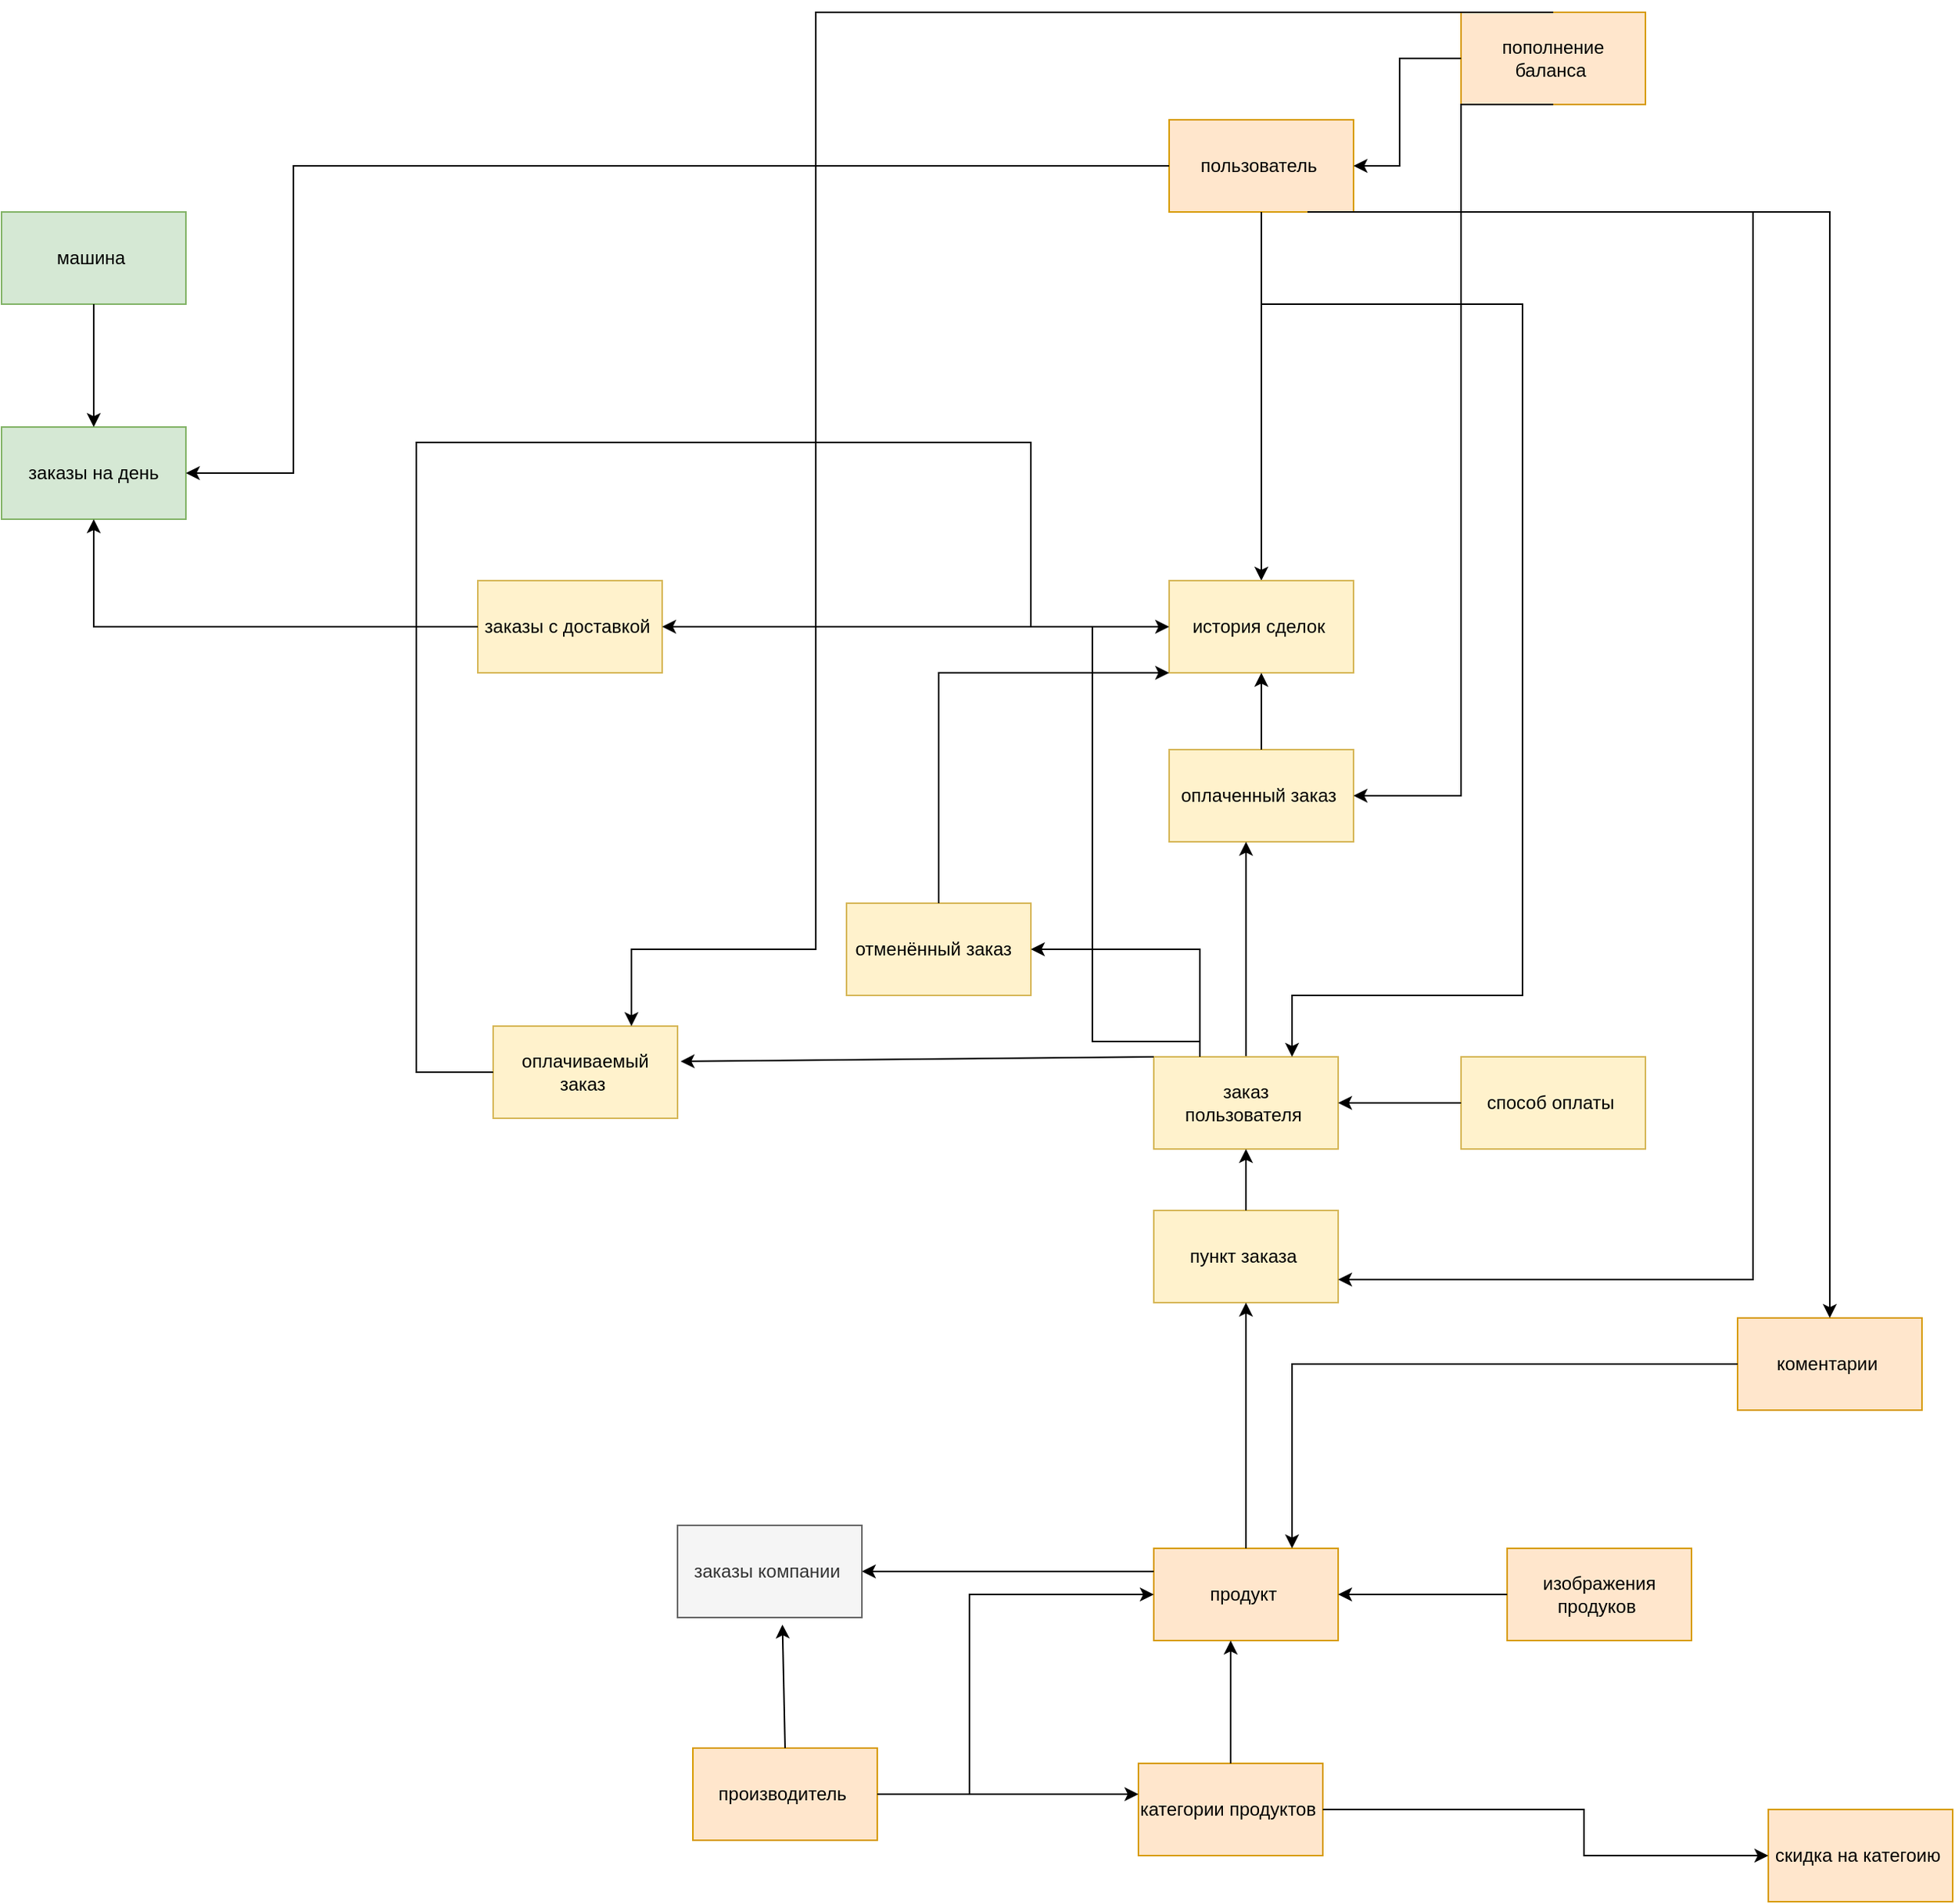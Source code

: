 <mxfile version="21.7.4" type="device" pages="2">
  <diagram name="Страница 1" id="geIFjYjPnE_OeMnOWGkT">
    <mxGraphModel dx="2261" dy="750" grid="1" gridSize="10" guides="1" tooltips="1" connect="1" arrows="1" fold="1" page="1" pageScale="1" pageWidth="827" pageHeight="1169" math="0" shadow="0">
      <root>
        <mxCell id="0" />
        <mxCell id="1" parent="0" />
        <mxCell id="TDMM4SeY3odUwWHmLBrj-1" value="пользователь&amp;nbsp;" style="rounded=0;whiteSpace=wrap;html=1;fillColor=#ffe6cc;strokeColor=#d79b00;" parent="1" vertex="1">
          <mxGeometry x="450" y="270" width="120" height="60" as="geometry" />
        </mxCell>
        <mxCell id="TDMM4SeY3odUwWHmLBrj-3" value="пополнение баланса&amp;nbsp;" style="rounded=0;whiteSpace=wrap;html=1;fillColor=#ffe6cc;strokeColor=#d79b00;" parent="1" vertex="1">
          <mxGeometry x="640" y="200" width="120" height="60" as="geometry" />
        </mxCell>
        <mxCell id="TDMM4SeY3odUwWHmLBrj-4" value="" style="endArrow=classic;html=1;rounded=0;exitX=0;exitY=0.5;exitDx=0;exitDy=0;entryX=1;entryY=0.5;entryDx=0;entryDy=0;" parent="1" source="TDMM4SeY3odUwWHmLBrj-3" target="TDMM4SeY3odUwWHmLBrj-1" edge="1">
          <mxGeometry width="50" height="50" relative="1" as="geometry">
            <mxPoint x="390" y="430" as="sourcePoint" />
            <mxPoint x="440" y="380" as="targetPoint" />
            <Array as="points">
              <mxPoint x="600" y="230" />
              <mxPoint x="600" y="300" />
            </Array>
          </mxGeometry>
        </mxCell>
        <mxCell id="TDMM4SeY3odUwWHmLBrj-5" value="" style="endArrow=classic;html=1;rounded=0;exitX=0.5;exitY=1;exitDx=0;exitDy=0;entryX=0.5;entryY=0;entryDx=0;entryDy=0;" parent="1" source="TDMM4SeY3odUwWHmLBrj-1" target="TDMM4SeY3odUwWHmLBrj-10" edge="1">
          <mxGeometry width="50" height="50" relative="1" as="geometry">
            <mxPoint x="390" y="430" as="sourcePoint" />
            <mxPoint x="510" y="420" as="targetPoint" />
          </mxGeometry>
        </mxCell>
        <mxCell id="TDMM4SeY3odUwWHmLBrj-7" value="заказы на день" style="rounded=0;whiteSpace=wrap;html=1;fillColor=#d5e8d4;strokeColor=#82b366;" parent="1" vertex="1">
          <mxGeometry x="-310" y="470" width="120" height="60" as="geometry" />
        </mxCell>
        <mxCell id="TDMM4SeY3odUwWHmLBrj-9" value="машина&amp;nbsp;" style="rounded=0;whiteSpace=wrap;html=1;fillColor=#d5e8d4;strokeColor=#82b366;" parent="1" vertex="1">
          <mxGeometry x="-310" y="330" width="120" height="60" as="geometry" />
        </mxCell>
        <mxCell id="TDMM4SeY3odUwWHmLBrj-10" value="история сделок&amp;nbsp;" style="rounded=0;whiteSpace=wrap;html=1;fillColor=#fff2cc;strokeColor=#d6b656;" parent="1" vertex="1">
          <mxGeometry x="450" y="570" width="120" height="60" as="geometry" />
        </mxCell>
        <mxCell id="TDMM4SeY3odUwWHmLBrj-11" value="оплаченный заказ&amp;nbsp;" style="rounded=0;whiteSpace=wrap;html=1;fillColor=#fff2cc;strokeColor=#d6b656;" parent="1" vertex="1">
          <mxGeometry x="450" y="680" width="120" height="60" as="geometry" />
        </mxCell>
        <mxCell id="TDMM4SeY3odUwWHmLBrj-12" value="оплачиваемый заказ&amp;nbsp;" style="rounded=0;whiteSpace=wrap;html=1;fillColor=#fff2cc;strokeColor=#d6b656;" parent="1" vertex="1">
          <mxGeometry x="10" y="860" width="120" height="60" as="geometry" />
        </mxCell>
        <mxCell id="TDMM4SeY3odUwWHmLBrj-13" value="отменённый заказ&amp;nbsp;&amp;nbsp;" style="rounded=0;whiteSpace=wrap;html=1;fillColor=#fff2cc;strokeColor=#d6b656;" parent="1" vertex="1">
          <mxGeometry x="240" y="780" width="120" height="60" as="geometry" />
        </mxCell>
        <mxCell id="fpAQPMwGpUmbMZwcHKRn-29" style="edgeStyle=orthogonalEdgeStyle;rounded=0;orthogonalLoop=1;jettySize=auto;html=1;entryX=0.417;entryY=1;entryDx=0;entryDy=0;entryPerimeter=0;" parent="1" source="TDMM4SeY3odUwWHmLBrj-14" target="TDMM4SeY3odUwWHmLBrj-11" edge="1">
          <mxGeometry relative="1" as="geometry" />
        </mxCell>
        <mxCell id="TDMM4SeY3odUwWHmLBrj-14" value="&amp;nbsp;заказ&amp;nbsp; пользователя&amp;nbsp;" style="rounded=0;whiteSpace=wrap;html=1;fillColor=#fff2cc;strokeColor=#d6b656;" parent="1" vertex="1">
          <mxGeometry x="440" y="880" width="120" height="60" as="geometry" />
        </mxCell>
        <mxCell id="fpAQPMwGpUmbMZwcHKRn-1" value="продукт&amp;nbsp;" style="rounded=0;whiteSpace=wrap;html=1;fillColor=#ffe6cc;strokeColor=#d79b00;" parent="1" vertex="1">
          <mxGeometry x="440" y="1200" width="120" height="60" as="geometry" />
        </mxCell>
        <mxCell id="fpAQPMwGpUmbMZwcHKRn-3" value="скидка на категоию&amp;nbsp;" style="rounded=0;whiteSpace=wrap;html=1;fillColor=#ffe6cc;strokeColor=#d79b00;" parent="1" vertex="1">
          <mxGeometry x="840" y="1370" width="120" height="60" as="geometry" />
        </mxCell>
        <mxCell id="fpAQPMwGpUmbMZwcHKRn-4" value="способ оплаты&amp;nbsp;" style="rounded=0;whiteSpace=wrap;html=1;fillColor=#fff2cc;strokeColor=#d6b656;" parent="1" vertex="1">
          <mxGeometry x="640" y="880" width="120" height="60" as="geometry" />
        </mxCell>
        <mxCell id="fpAQPMwGpUmbMZwcHKRn-5" value="коментарии&amp;nbsp;" style="rounded=0;whiteSpace=wrap;html=1;fillColor=#ffe6cc;strokeColor=#d79b00;" parent="1" vertex="1">
          <mxGeometry x="820" y="1050" width="120" height="60" as="geometry" />
        </mxCell>
        <mxCell id="fpAQPMwGpUmbMZwcHKRn-7" value="категории продуктов&amp;nbsp;" style="rounded=0;whiteSpace=wrap;html=1;fillColor=#ffe6cc;strokeColor=#d79b00;" parent="1" vertex="1">
          <mxGeometry x="430" y="1340" width="120" height="60" as="geometry" />
        </mxCell>
        <mxCell id="fpAQPMwGpUmbMZwcHKRn-8" value="производитель&amp;nbsp;" style="rounded=0;whiteSpace=wrap;html=1;fillColor=#ffe6cc;strokeColor=#d79b00;" parent="1" vertex="1">
          <mxGeometry x="140" y="1330" width="120" height="60" as="geometry" />
        </mxCell>
        <mxCell id="fpAQPMwGpUmbMZwcHKRn-11" value="" style="endArrow=classic;html=1;rounded=0;exitX=1;exitY=0.5;exitDx=0;exitDy=0;entryX=0;entryY=0.5;entryDx=0;entryDy=0;" parent="1" source="fpAQPMwGpUmbMZwcHKRn-8" target="fpAQPMwGpUmbMZwcHKRn-1" edge="1">
          <mxGeometry width="50" height="50" relative="1" as="geometry">
            <mxPoint x="380" y="1130" as="sourcePoint" />
            <mxPoint x="430" y="1080" as="targetPoint" />
            <Array as="points">
              <mxPoint x="320" y="1360" />
              <mxPoint x="320" y="1230" />
            </Array>
          </mxGeometry>
        </mxCell>
        <mxCell id="fpAQPMwGpUmbMZwcHKRn-12" value="" style="endArrow=classic;html=1;rounded=0;exitX=1;exitY=0.5;exitDx=0;exitDy=0;" parent="1" source="fpAQPMwGpUmbMZwcHKRn-8" edge="1">
          <mxGeometry width="50" height="50" relative="1" as="geometry">
            <mxPoint x="380" y="1130" as="sourcePoint" />
            <mxPoint x="430" y="1360" as="targetPoint" />
          </mxGeometry>
        </mxCell>
        <mxCell id="fpAQPMwGpUmbMZwcHKRn-15" value="" style="endArrow=classic;html=1;rounded=0;exitX=1;exitY=0.5;exitDx=0;exitDy=0;" parent="1" source="fpAQPMwGpUmbMZwcHKRn-7" edge="1">
          <mxGeometry width="50" height="50" relative="1" as="geometry">
            <mxPoint x="380" y="1130" as="sourcePoint" />
            <mxPoint x="840" y="1400" as="targetPoint" />
            <Array as="points">
              <mxPoint x="720" y="1370" />
              <mxPoint x="720" y="1400" />
            </Array>
          </mxGeometry>
        </mxCell>
        <mxCell id="fpAQPMwGpUmbMZwcHKRn-24" value="" style="endArrow=classic;html=1;rounded=0;exitX=0;exitY=0.5;exitDx=0;exitDy=0;entryX=1;entryY=0.5;entryDx=0;entryDy=0;" parent="1" source="fpAQPMwGpUmbMZwcHKRn-4" target="TDMM4SeY3odUwWHmLBrj-14" edge="1">
          <mxGeometry width="50" height="50" relative="1" as="geometry">
            <mxPoint x="380" y="1130" as="sourcePoint" />
            <mxPoint x="430" y="1080" as="targetPoint" />
          </mxGeometry>
        </mxCell>
        <mxCell id="fpAQPMwGpUmbMZwcHKRn-30" value="" style="endArrow=classic;html=1;rounded=0;exitX=0;exitY=0;exitDx=0;exitDy=0;entryX=1.017;entryY=0.383;entryDx=0;entryDy=0;entryPerimeter=0;" parent="1" source="TDMM4SeY3odUwWHmLBrj-14" target="TDMM4SeY3odUwWHmLBrj-12" edge="1">
          <mxGeometry width="50" height="50" relative="1" as="geometry">
            <mxPoint x="380" y="960" as="sourcePoint" />
            <mxPoint x="430" y="910" as="targetPoint" />
          </mxGeometry>
        </mxCell>
        <mxCell id="fpAQPMwGpUmbMZwcHKRn-34" value="заказы с доставкой&amp;nbsp;" style="rounded=0;whiteSpace=wrap;html=1;fillColor=#fff2cc;strokeColor=#d6b656;" parent="1" vertex="1">
          <mxGeometry y="570" width="120" height="60" as="geometry" />
        </mxCell>
        <mxCell id="fpAQPMwGpUmbMZwcHKRn-35" value="" style="endArrow=classic;html=1;rounded=0;exitX=0.5;exitY=0;exitDx=0;exitDy=0;entryX=0.5;entryY=1;entryDx=0;entryDy=0;" parent="1" source="TDMM4SeY3odUwWHmLBrj-11" target="TDMM4SeY3odUwWHmLBrj-10" edge="1">
          <mxGeometry width="50" height="50" relative="1" as="geometry">
            <mxPoint x="380" y="630" as="sourcePoint" />
            <mxPoint x="430" y="580" as="targetPoint" />
          </mxGeometry>
        </mxCell>
        <mxCell id="fpAQPMwGpUmbMZwcHKRn-40" value="" style="endArrow=classic;html=1;rounded=0;exitX=0;exitY=0.5;exitDx=0;exitDy=0;entryX=0.5;entryY=1;entryDx=0;entryDy=0;" parent="1" source="fpAQPMwGpUmbMZwcHKRn-34" target="TDMM4SeY3odUwWHmLBrj-7" edge="1">
          <mxGeometry width="50" height="50" relative="1" as="geometry">
            <mxPoint y="630" as="sourcePoint" />
            <mxPoint x="50" y="580" as="targetPoint" />
            <Array as="points">
              <mxPoint x="-250" y="600" />
            </Array>
          </mxGeometry>
        </mxCell>
        <mxCell id="fpAQPMwGpUmbMZwcHKRn-41" value="" style="endArrow=classic;html=1;rounded=0;exitX=0.5;exitY=1;exitDx=0;exitDy=0;entryX=0.5;entryY=0;entryDx=0;entryDy=0;" parent="1" source="TDMM4SeY3odUwWHmLBrj-9" target="TDMM4SeY3odUwWHmLBrj-7" edge="1">
          <mxGeometry width="50" height="50" relative="1" as="geometry">
            <mxPoint y="630" as="sourcePoint" />
            <mxPoint x="50" y="580" as="targetPoint" />
          </mxGeometry>
        </mxCell>
        <mxCell id="fpAQPMwGpUmbMZwcHKRn-44" value="" style="endArrow=classic;html=1;rounded=0;exitX=0.75;exitY=1;exitDx=0;exitDy=0;entryX=0.5;entryY=0;entryDx=0;entryDy=0;" parent="1" source="TDMM4SeY3odUwWHmLBrj-1" target="fpAQPMwGpUmbMZwcHKRn-5" edge="1">
          <mxGeometry width="50" height="50" relative="1" as="geometry">
            <mxPoint x="200" y="570" as="sourcePoint" />
            <mxPoint x="250" y="520" as="targetPoint" />
            <Array as="points">
              <mxPoint x="880" y="330" />
            </Array>
          </mxGeometry>
        </mxCell>
        <mxCell id="fpAQPMwGpUmbMZwcHKRn-45" value="" style="endArrow=classic;html=1;rounded=0;exitX=0;exitY=0.5;exitDx=0;exitDy=0;entryX=0.75;entryY=0;entryDx=0;entryDy=0;" parent="1" source="fpAQPMwGpUmbMZwcHKRn-5" target="fpAQPMwGpUmbMZwcHKRn-1" edge="1">
          <mxGeometry width="50" height="50" relative="1" as="geometry">
            <mxPoint x="310" y="1190" as="sourcePoint" />
            <mxPoint x="360" y="1140" as="targetPoint" />
            <Array as="points">
              <mxPoint x="530" y="1080" />
            </Array>
          </mxGeometry>
        </mxCell>
        <mxCell id="7xyCOr3L8ZWtPxYkNtpw-1" value="" style="endArrow=classic;html=1;rounded=0;exitX=0;exitY=0.5;exitDx=0;exitDy=0;entryX=0;entryY=0.5;entryDx=0;entryDy=0;" parent="1" source="TDMM4SeY3odUwWHmLBrj-12" target="TDMM4SeY3odUwWHmLBrj-10" edge="1">
          <mxGeometry width="50" height="50" relative="1" as="geometry">
            <mxPoint x="160" y="620" as="sourcePoint" />
            <mxPoint x="210" y="570" as="targetPoint" />
            <Array as="points">
              <mxPoint x="-40" y="890" />
              <mxPoint x="-40" y="480" />
              <mxPoint x="360" y="480" />
              <mxPoint x="360" y="600" />
            </Array>
          </mxGeometry>
        </mxCell>
        <mxCell id="Cxskupaax-ryVpt0itIH-2" value="" style="endArrow=classic;html=1;rounded=0;exitX=0.5;exitY=1;exitDx=0;exitDy=0;entryX=0.75;entryY=0;entryDx=0;entryDy=0;" parent="1" source="TDMM4SeY3odUwWHmLBrj-1" target="TDMM4SeY3odUwWHmLBrj-14" edge="1">
          <mxGeometry width="50" height="50" relative="1" as="geometry">
            <mxPoint x="30" y="690" as="sourcePoint" />
            <mxPoint x="80" y="640" as="targetPoint" />
            <Array as="points">
              <mxPoint x="510" y="390" />
              <mxPoint x="680" y="390" />
              <mxPoint x="680" y="840" />
              <mxPoint x="530" y="840" />
            </Array>
          </mxGeometry>
        </mxCell>
        <mxCell id="UHjRiKA1j_KQpmPivmTk-1" value="" style="endArrow=classic;html=1;rounded=0;exitX=0.25;exitY=0;exitDx=0;exitDy=0;entryX=1;entryY=0.5;entryDx=0;entryDy=0;" parent="1" source="TDMM4SeY3odUwWHmLBrj-14" target="TDMM4SeY3odUwWHmLBrj-13" edge="1">
          <mxGeometry width="50" height="50" relative="1" as="geometry">
            <mxPoint x="210" y="720" as="sourcePoint" />
            <mxPoint x="260" y="670" as="targetPoint" />
            <Array as="points">
              <mxPoint x="470" y="810" />
            </Array>
          </mxGeometry>
        </mxCell>
        <mxCell id="UHjRiKA1j_KQpmPivmTk-2" value="" style="endArrow=classic;html=1;rounded=0;exitX=0.5;exitY=0;exitDx=0;exitDy=0;entryX=0;entryY=1;entryDx=0;entryDy=0;" parent="1" source="TDMM4SeY3odUwWHmLBrj-13" target="TDMM4SeY3odUwWHmLBrj-10" edge="1">
          <mxGeometry width="50" height="50" relative="1" as="geometry">
            <mxPoint x="210" y="720" as="sourcePoint" />
            <mxPoint x="260" y="670" as="targetPoint" />
            <Array as="points">
              <mxPoint x="300" y="630" />
            </Array>
          </mxGeometry>
        </mxCell>
        <mxCell id="UHjRiKA1j_KQpmPivmTk-3" value="" style="endArrow=classic;html=1;rounded=0;exitX=0.5;exitY=0;exitDx=0;exitDy=0;entryX=0.417;entryY=1;entryDx=0;entryDy=0;entryPerimeter=0;" parent="1" source="fpAQPMwGpUmbMZwcHKRn-7" target="fpAQPMwGpUmbMZwcHKRn-1" edge="1">
          <mxGeometry width="50" height="50" relative="1" as="geometry">
            <mxPoint x="350" y="1290" as="sourcePoint" />
            <mxPoint x="400" y="1240" as="targetPoint" />
          </mxGeometry>
        </mxCell>
        <mxCell id="l4jhksEyK-6ROsmsIknE-1" value="" style="endArrow=classic;html=1;rounded=0;exitX=0.5;exitY=1;exitDx=0;exitDy=0;entryX=1;entryY=0.5;entryDx=0;entryDy=0;" parent="1" source="TDMM4SeY3odUwWHmLBrj-3" target="TDMM4SeY3odUwWHmLBrj-11" edge="1">
          <mxGeometry width="50" height="50" relative="1" as="geometry">
            <mxPoint x="460" y="710" as="sourcePoint" />
            <mxPoint x="510" y="660" as="targetPoint" />
            <Array as="points">
              <mxPoint x="640" y="260" />
              <mxPoint x="640" y="400" />
              <mxPoint x="640" y="710" />
            </Array>
          </mxGeometry>
        </mxCell>
        <mxCell id="l4jhksEyK-6ROsmsIknE-3" value="" style="endArrow=classic;html=1;rounded=0;exitX=0.5;exitY=0;exitDx=0;exitDy=0;entryX=0.75;entryY=0;entryDx=0;entryDy=0;" parent="1" source="TDMM4SeY3odUwWHmLBrj-3" target="TDMM4SeY3odUwWHmLBrj-12" edge="1">
          <mxGeometry width="50" height="50" relative="1" as="geometry">
            <mxPoint x="460" y="450" as="sourcePoint" />
            <mxPoint x="510" y="400" as="targetPoint" />
            <Array as="points">
              <mxPoint x="220" y="200" />
              <mxPoint x="220" y="810" />
              <mxPoint x="100" y="810" />
            </Array>
          </mxGeometry>
        </mxCell>
        <mxCell id="htFmgVmv_VPKkbLkkCPr-1" value="" style="endArrow=classic;html=1;rounded=0;exitX=0;exitY=0.25;exitDx=0;exitDy=0;" parent="1" source="fpAQPMwGpUmbMZwcHKRn-1" target="htFmgVmv_VPKkbLkkCPr-2" edge="1">
          <mxGeometry width="50" height="50" relative="1" as="geometry">
            <mxPoint x="460" y="1220" as="sourcePoint" />
            <mxPoint x="190" y="1215" as="targetPoint" />
          </mxGeometry>
        </mxCell>
        <mxCell id="htFmgVmv_VPKkbLkkCPr-2" value="заказы компании&amp;nbsp;" style="rounded=0;whiteSpace=wrap;html=1;fillColor=#f5f5f5;strokeColor=#666666;fontColor=#333333;" parent="1" vertex="1">
          <mxGeometry x="130" y="1185" width="120" height="60" as="geometry" />
        </mxCell>
        <mxCell id="o9Wja7n8zpm6EKpsO2Uc-1" value="" style="endArrow=classic;html=1;rounded=0;exitX=0.5;exitY=0;exitDx=0;exitDy=0;entryX=0.569;entryY=1.076;entryDx=0;entryDy=0;entryPerimeter=0;" parent="1" source="fpAQPMwGpUmbMZwcHKRn-8" target="htFmgVmv_VPKkbLkkCPr-2" edge="1">
          <mxGeometry width="50" height="50" relative="1" as="geometry">
            <mxPoint x="330" y="1220" as="sourcePoint" />
            <mxPoint x="380" y="1170" as="targetPoint" />
          </mxGeometry>
        </mxCell>
        <mxCell id="JW1WmfHcuQBamFQVSb93-1" value="" style="endArrow=classic;html=1;rounded=0;entryX=1;entryY=0.5;entryDx=0;entryDy=0;" parent="1" target="fpAQPMwGpUmbMZwcHKRn-34" edge="1">
          <mxGeometry width="50" height="50" relative="1" as="geometry">
            <mxPoint x="470" y="870" as="sourcePoint" />
            <mxPoint x="240" y="710" as="targetPoint" />
            <Array as="points">
              <mxPoint x="400" y="870" />
              <mxPoint x="400" y="760" />
              <mxPoint x="400" y="600" />
            </Array>
          </mxGeometry>
        </mxCell>
        <mxCell id="YF3MwB3_sC4f4feWb7_K-1" value="изображения продуков&amp;nbsp;" style="rounded=0;whiteSpace=wrap;html=1;fillColor=#ffe6cc;strokeColor=#d79b00;" parent="1" vertex="1">
          <mxGeometry x="670" y="1200" width="120" height="60" as="geometry" />
        </mxCell>
        <mxCell id="YF3MwB3_sC4f4feWb7_K-2" value="" style="endArrow=classic;html=1;rounded=0;exitX=0;exitY=0.5;exitDx=0;exitDy=0;entryX=1;entryY=0.5;entryDx=0;entryDy=0;" parent="1" source="YF3MwB3_sC4f4feWb7_K-1" target="fpAQPMwGpUmbMZwcHKRn-1" edge="1">
          <mxGeometry width="50" height="50" relative="1" as="geometry">
            <mxPoint x="410" y="1080" as="sourcePoint" />
            <mxPoint x="460" y="1030" as="targetPoint" />
          </mxGeometry>
        </mxCell>
        <mxCell id="9CbyFal-3-VTUV2aMfV_-1" value="пункт заказа&amp;nbsp;" style="rounded=0;whiteSpace=wrap;html=1;fillColor=#fff2cc;strokeColor=#d6b656;" parent="1" vertex="1">
          <mxGeometry x="440" y="980" width="120" height="60" as="geometry" />
        </mxCell>
        <mxCell id="9CbyFal-3-VTUV2aMfV_-2" value="" style="endArrow=classic;html=1;rounded=0;exitX=0.5;exitY=0;exitDx=0;exitDy=0;entryX=0.5;entryY=1;entryDx=0;entryDy=0;" parent="1" source="fpAQPMwGpUmbMZwcHKRn-1" target="9CbyFal-3-VTUV2aMfV_-1" edge="1">
          <mxGeometry width="50" height="50" relative="1" as="geometry">
            <mxPoint x="470" y="1100" as="sourcePoint" />
            <mxPoint x="520" y="1050" as="targetPoint" />
          </mxGeometry>
        </mxCell>
        <mxCell id="9CbyFal-3-VTUV2aMfV_-3" value="" style="endArrow=classic;html=1;rounded=0;exitX=0.5;exitY=0;exitDx=0;exitDy=0;entryX=0.5;entryY=1;entryDx=0;entryDy=0;" parent="1" source="9CbyFal-3-VTUV2aMfV_-1" target="TDMM4SeY3odUwWHmLBrj-14" edge="1">
          <mxGeometry width="50" height="50" relative="1" as="geometry">
            <mxPoint x="470" y="1100" as="sourcePoint" />
            <mxPoint x="520" y="1050" as="targetPoint" />
          </mxGeometry>
        </mxCell>
        <mxCell id="9CbyFal-3-VTUV2aMfV_-4" value="" style="endArrow=classic;html=1;rounded=0;exitX=0.75;exitY=1;exitDx=0;exitDy=0;entryX=1;entryY=0.75;entryDx=0;entryDy=0;" parent="1" source="TDMM4SeY3odUwWHmLBrj-1" target="9CbyFal-3-VTUV2aMfV_-1" edge="1">
          <mxGeometry width="50" height="50" relative="1" as="geometry">
            <mxPoint x="450" y="750" as="sourcePoint" />
            <mxPoint x="500" y="700" as="targetPoint" />
            <Array as="points">
              <mxPoint x="830" y="330" />
              <mxPoint x="830" y="1025" />
            </Array>
          </mxGeometry>
        </mxCell>
        <mxCell id="omJAMwn647axdP73cCH2-1" value="" style="endArrow=classic;html=1;rounded=0;exitX=0;exitY=0.5;exitDx=0;exitDy=0;entryX=1;entryY=0.5;entryDx=0;entryDy=0;" parent="1" source="TDMM4SeY3odUwWHmLBrj-1" target="TDMM4SeY3odUwWHmLBrj-7" edge="1">
          <mxGeometry width="50" height="50" relative="1" as="geometry">
            <mxPoint x="-140" y="440" as="sourcePoint" />
            <mxPoint x="-90" y="390" as="targetPoint" />
            <Array as="points">
              <mxPoint x="-120" y="300" />
              <mxPoint x="-120" y="500" />
            </Array>
          </mxGeometry>
        </mxCell>
      </root>
    </mxGraphModel>
  </diagram>
  <diagram id="Uux48HykHQynCecnKqJx" name="Страница 2">
    <mxGraphModel dx="4412" dy="3044" grid="1" gridSize="10" guides="1" tooltips="1" connect="1" arrows="1" fold="1" page="1" pageScale="1" pageWidth="827" pageHeight="1169" math="0" shadow="0">
      <root>
        <mxCell id="0" />
        <mxCell id="1" parent="0" />
        <mxCell id="Gog_NOOkPnd-p2sKDRUg-1" value="пользватель&amp;nbsp;" style="swimlane;fontStyle=0;childLayout=stackLayout;horizontal=1;startSize=30;horizontalStack=0;resizeParent=1;resizeParentMax=0;resizeLast=0;collapsible=1;marginBottom=0;whiteSpace=wrap;html=1;" parent="1" vertex="1">
          <mxGeometry x="630" y="-740" width="140" height="240" as="geometry" />
        </mxCell>
        <mxCell id="Gog_NOOkPnd-p2sKDRUg-3" value="Id_пользоватея&amp;nbsp;" style="text;strokeColor=none;fillColor=none;align=left;verticalAlign=middle;spacingLeft=4;spacingRight=4;overflow=hidden;points=[[0,0.5],[1,0.5]];portConstraint=eastwest;rotatable=0;whiteSpace=wrap;html=1;" parent="Gog_NOOkPnd-p2sKDRUg-1" vertex="1">
          <mxGeometry y="30" width="140" height="30" as="geometry" />
        </mxCell>
        <mxCell id="6RFne6Y3amtlhlSgNSbG-7" value="фамилия&amp;nbsp;" style="text;strokeColor=none;fillColor=none;align=left;verticalAlign=middle;spacingLeft=4;spacingRight=4;overflow=hidden;points=[[0,0.5],[1,0.5]];portConstraint=eastwest;rotatable=0;whiteSpace=wrap;html=1;" parent="Gog_NOOkPnd-p2sKDRUg-1" vertex="1">
          <mxGeometry y="60" width="140" height="30" as="geometry" />
        </mxCell>
        <mxCell id="6RFne6Y3amtlhlSgNSbG-8" value="имя" style="text;strokeColor=none;fillColor=none;align=left;verticalAlign=middle;spacingLeft=4;spacingRight=4;overflow=hidden;points=[[0,0.5],[1,0.5]];portConstraint=eastwest;rotatable=0;whiteSpace=wrap;html=1;" parent="Gog_NOOkPnd-p2sKDRUg-1" vertex="1">
          <mxGeometry y="90" width="140" height="30" as="geometry" />
        </mxCell>
        <mxCell id="6RFne6Y3amtlhlSgNSbG-9" value="телеофон&amp;nbsp;" style="text;strokeColor=none;fillColor=none;align=left;verticalAlign=middle;spacingLeft=4;spacingRight=4;overflow=hidden;points=[[0,0.5],[1,0.5]];portConstraint=eastwest;rotatable=0;whiteSpace=wrap;html=1;" parent="Gog_NOOkPnd-p2sKDRUg-1" vertex="1">
          <mxGeometry y="120" width="140" height="30" as="geometry" />
        </mxCell>
        <mxCell id="6RFne6Y3amtlhlSgNSbG-10" value="почта&amp;nbsp;" style="text;strokeColor=none;fillColor=none;align=left;verticalAlign=middle;spacingLeft=4;spacingRight=4;overflow=hidden;points=[[0,0.5],[1,0.5]];portConstraint=eastwest;rotatable=0;whiteSpace=wrap;html=1;" parent="Gog_NOOkPnd-p2sKDRUg-1" vertex="1">
          <mxGeometry y="150" width="140" height="30" as="geometry" />
        </mxCell>
        <mxCell id="6RFne6Y3amtlhlSgNSbG-11" value="дата регистрации&amp;nbsp;" style="text;strokeColor=none;fillColor=none;align=left;verticalAlign=middle;spacingLeft=4;spacingRight=4;overflow=hidden;points=[[0,0.5],[1,0.5]];portConstraint=eastwest;rotatable=0;whiteSpace=wrap;html=1;" parent="Gog_NOOkPnd-p2sKDRUg-1" vertex="1">
          <mxGeometry y="180" width="140" height="30" as="geometry" />
        </mxCell>
        <mxCell id="6RFne6Y3amtlhlSgNSbG-12" value="адрес&amp;nbsp;" style="text;strokeColor=none;fillColor=none;align=left;verticalAlign=middle;spacingLeft=4;spacingRight=4;overflow=hidden;points=[[0,0.5],[1,0.5]];portConstraint=eastwest;rotatable=0;whiteSpace=wrap;html=1;" parent="Gog_NOOkPnd-p2sKDRUg-1" vertex="1">
          <mxGeometry y="210" width="140" height="30" as="geometry" />
        </mxCell>
        <mxCell id="Gog_NOOkPnd-p2sKDRUg-8" value="id_транзакции&amp;nbsp;" style="swimlane;fontStyle=0;childLayout=stackLayout;horizontal=1;startSize=30;horizontalStack=0;resizeParent=1;resizeParentMax=0;resizeLast=0;collapsible=1;marginBottom=0;whiteSpace=wrap;html=1;" parent="1" vertex="1">
          <mxGeometry x="910" y="-770" width="140" height="150" as="geometry" />
        </mxCell>
        <mxCell id="Gog_NOOkPnd-p2sKDRUg-11" value="id_транзакции&amp;nbsp;" style="text;strokeColor=none;fillColor=none;align=left;verticalAlign=middle;spacingLeft=4;spacingRight=4;overflow=hidden;points=[[0,0.5],[1,0.5]];portConstraint=eastwest;rotatable=0;whiteSpace=wrap;html=1;" parent="Gog_NOOkPnd-p2sKDRUg-8" vertex="1">
          <mxGeometry y="30" width="140" height="30" as="geometry" />
        </mxCell>
        <mxCell id="Gog_NOOkPnd-p2sKDRUg-9" value="id_пользователя&amp;nbsp;" style="text;strokeColor=none;fillColor=none;align=left;verticalAlign=middle;spacingLeft=4;spacingRight=4;overflow=hidden;points=[[0,0.5],[1,0.5]];portConstraint=eastwest;rotatable=0;whiteSpace=wrap;html=1;" parent="Gog_NOOkPnd-p2sKDRUg-8" vertex="1">
          <mxGeometry y="60" width="140" height="30" as="geometry" />
        </mxCell>
        <mxCell id="Gog_NOOkPnd-p2sKDRUg-10" value="сумма&amp;nbsp;" style="text;strokeColor=none;fillColor=none;align=left;verticalAlign=middle;spacingLeft=4;spacingRight=4;overflow=hidden;points=[[0,0.5],[1,0.5]];portConstraint=eastwest;rotatable=0;whiteSpace=wrap;html=1;" parent="Gog_NOOkPnd-p2sKDRUg-8" vertex="1">
          <mxGeometry y="90" width="140" height="30" as="geometry" />
        </mxCell>
        <mxCell id="Gog_NOOkPnd-p2sKDRUg-15" value="дата транзакции&amp;nbsp;" style="text;strokeColor=none;fillColor=none;align=left;verticalAlign=middle;spacingLeft=4;spacingRight=4;overflow=hidden;points=[[0,0.5],[1,0.5]];portConstraint=eastwest;rotatable=0;whiteSpace=wrap;html=1;" parent="Gog_NOOkPnd-p2sKDRUg-8" vertex="1">
          <mxGeometry y="120" width="140" height="30" as="geometry" />
        </mxCell>
        <mxCell id="d-goBTlTl5LjFWYT7-lK-1" value="производитель&amp;nbsp;" style="swimlane;fontStyle=0;childLayout=stackLayout;horizontal=1;startSize=30;horizontalStack=0;resizeParent=1;resizeParentMax=0;resizeLast=0;collapsible=1;marginBottom=0;whiteSpace=wrap;html=1;" parent="1" vertex="1">
          <mxGeometry x="274" y="1090" width="140" height="120" as="geometry" />
        </mxCell>
        <mxCell id="d-goBTlTl5LjFWYT7-lK-2" value="id_произовдителя&amp;nbsp;" style="text;strokeColor=none;fillColor=none;align=left;verticalAlign=middle;spacingLeft=4;spacingRight=4;overflow=hidden;points=[[0,0.5],[1,0.5]];portConstraint=eastwest;rotatable=0;whiteSpace=wrap;html=1;" parent="d-goBTlTl5LjFWYT7-lK-1" vertex="1">
          <mxGeometry y="30" width="140" height="30" as="geometry" />
        </mxCell>
        <mxCell id="d-goBTlTl5LjFWYT7-lK-3" value="наименование&amp;nbsp;" style="text;strokeColor=none;fillColor=none;align=left;verticalAlign=middle;spacingLeft=4;spacingRight=4;overflow=hidden;points=[[0,0.5],[1,0.5]];portConstraint=eastwest;rotatable=0;whiteSpace=wrap;html=1;" parent="d-goBTlTl5LjFWYT7-lK-1" vertex="1">
          <mxGeometry y="60" width="140" height="30" as="geometry" />
        </mxCell>
        <mxCell id="d-goBTlTl5LjFWYT7-lK-4" value="страна&amp;nbsp;" style="text;strokeColor=none;fillColor=none;align=left;verticalAlign=middle;spacingLeft=4;spacingRight=4;overflow=hidden;points=[[0,0.5],[1,0.5]];portConstraint=eastwest;rotatable=0;whiteSpace=wrap;html=1;" parent="d-goBTlTl5LjFWYT7-lK-1" vertex="1">
          <mxGeometry y="90" width="140" height="30" as="geometry" />
        </mxCell>
        <mxCell id="R-MbJ3r5OKQ_U7BwamOv-1" value="категория продукта&amp;nbsp;" style="swimlane;fontStyle=0;childLayout=stackLayout;horizontal=1;startSize=30;horizontalStack=0;resizeParent=1;resizeParentMax=0;resizeLast=0;collapsible=1;marginBottom=0;whiteSpace=wrap;html=1;" parent="1" vertex="1">
          <mxGeometry x="570" y="1030" width="140" height="120" as="geometry" />
        </mxCell>
        <mxCell id="R-MbJ3r5OKQ_U7BwamOv-2" value="id_категории&amp;nbsp;" style="text;strokeColor=none;fillColor=none;align=left;verticalAlign=middle;spacingLeft=4;spacingRight=4;overflow=hidden;points=[[0,0.5],[1,0.5]];portConstraint=eastwest;rotatable=0;whiteSpace=wrap;html=1;" parent="R-MbJ3r5OKQ_U7BwamOv-1" vertex="1">
          <mxGeometry y="30" width="140" height="30" as="geometry" />
        </mxCell>
        <mxCell id="R-MbJ3r5OKQ_U7BwamOv-3" value="название&amp;nbsp;" style="text;strokeColor=none;fillColor=none;align=left;verticalAlign=middle;spacingLeft=4;spacingRight=4;overflow=hidden;points=[[0,0.5],[1,0.5]];portConstraint=eastwest;rotatable=0;whiteSpace=wrap;html=1;" parent="R-MbJ3r5OKQ_U7BwamOv-1" vertex="1">
          <mxGeometry y="60" width="140" height="30" as="geometry" />
        </mxCell>
        <mxCell id="R-MbJ3r5OKQ_U7BwamOv-5" value="описание&amp;nbsp;" style="text;strokeColor=none;fillColor=none;align=left;verticalAlign=middle;spacingLeft=4;spacingRight=4;overflow=hidden;points=[[0,0.5],[1,0.5]];portConstraint=eastwest;rotatable=0;whiteSpace=wrap;html=1;" parent="R-MbJ3r5OKQ_U7BwamOv-1" vertex="1">
          <mxGeometry y="90" width="140" height="30" as="geometry" />
        </mxCell>
        <mxCell id="R-MbJ3r5OKQ_U7BwamOv-6" value="" style="endArrow=classic;html=1;rounded=0;exitX=1;exitY=0.5;exitDx=0;exitDy=0;entryX=0;entryY=0.5;entryDx=0;entryDy=0;" parent="1" source="d-goBTlTl5LjFWYT7-lK-2" target="2l8xB4iiDwDrKANZkeHP-1" edge="1">
          <mxGeometry width="50" height="50" relative="1" as="geometry">
            <mxPoint x="650" y="1120" as="sourcePoint" />
            <mxPoint x="570" y="1135" as="targetPoint" />
            <Array as="points">
              <mxPoint x="440" y="1135" />
              <mxPoint x="440" y="955" />
            </Array>
          </mxGeometry>
        </mxCell>
        <mxCell id="_YWe6DctpHSyADh47oJS-1" value="скидка на категории продуктов&amp;nbsp;" style="swimlane;fontStyle=0;childLayout=stackLayout;horizontal=1;startSize=30;horizontalStack=0;resizeParent=1;resizeParentMax=0;resizeLast=0;collapsible=1;marginBottom=0;whiteSpace=wrap;html=1;" parent="1" vertex="1">
          <mxGeometry x="950" y="1110" width="140" height="180" as="geometry" />
        </mxCell>
        <mxCell id="_YWe6DctpHSyADh47oJS-2" value="id_скидки&amp;nbsp;" style="text;strokeColor=none;fillColor=none;align=left;verticalAlign=middle;spacingLeft=4;spacingRight=4;overflow=hidden;points=[[0,0.5],[1,0.5]];portConstraint=eastwest;rotatable=0;whiteSpace=wrap;html=1;" parent="_YWe6DctpHSyADh47oJS-1" vertex="1">
          <mxGeometry y="30" width="140" height="30" as="geometry" />
        </mxCell>
        <mxCell id="_YWe6DctpHSyADh47oJS-3" value="id_категории&amp;nbsp;" style="text;strokeColor=none;fillColor=none;align=left;verticalAlign=middle;spacingLeft=4;spacingRight=4;overflow=hidden;points=[[0,0.5],[1,0.5]];portConstraint=eastwest;rotatable=0;whiteSpace=wrap;html=1;" parent="_YWe6DctpHSyADh47oJS-1" vertex="1">
          <mxGeometry y="60" width="140" height="30" as="geometry" />
        </mxCell>
        <mxCell id="_YWe6DctpHSyADh47oJS-4" value="процент" style="text;strokeColor=none;fillColor=none;align=left;verticalAlign=middle;spacingLeft=4;spacingRight=4;overflow=hidden;points=[[0,0.5],[1,0.5]];portConstraint=eastwest;rotatable=0;whiteSpace=wrap;html=1;" parent="_YWe6DctpHSyADh47oJS-1" vertex="1">
          <mxGeometry y="90" width="140" height="30" as="geometry" />
        </mxCell>
        <mxCell id="_YWe6DctpHSyADh47oJS-5" value="дата начала скидок&amp;nbsp;" style="text;strokeColor=none;fillColor=none;align=left;verticalAlign=middle;spacingLeft=4;spacingRight=4;overflow=hidden;points=[[0,0.5],[1,0.5]];portConstraint=eastwest;rotatable=0;whiteSpace=wrap;html=1;" parent="_YWe6DctpHSyADh47oJS-1" vertex="1">
          <mxGeometry y="120" width="140" height="30" as="geometry" />
        </mxCell>
        <mxCell id="_YWe6DctpHSyADh47oJS-6" value="дата окончания скидок&amp;nbsp;" style="text;strokeColor=none;fillColor=none;align=left;verticalAlign=middle;spacingLeft=4;spacingRight=4;overflow=hidden;points=[[0,0.5],[1,0.5]];portConstraint=eastwest;rotatable=0;whiteSpace=wrap;html=1;" parent="_YWe6DctpHSyADh47oJS-1" vertex="1">
          <mxGeometry y="150" width="140" height="30" as="geometry" />
        </mxCell>
        <mxCell id="_YWe6DctpHSyADh47oJS-7" value="" style="endArrow=classic;html=1;rounded=0;exitX=1;exitY=0.5;exitDx=0;exitDy=0;entryX=0;entryY=0.5;entryDx=0;entryDy=0;" parent="1" source="R-MbJ3r5OKQ_U7BwamOv-2" target="_YWe6DctpHSyADh47oJS-3" edge="1">
          <mxGeometry width="50" height="50" relative="1" as="geometry">
            <mxPoint x="650" y="1110" as="sourcePoint" />
            <mxPoint x="700" y="1060" as="targetPoint" />
            <Array as="points">
              <mxPoint x="880" y="1075" />
              <mxPoint x="880" y="1185" />
            </Array>
          </mxGeometry>
        </mxCell>
        <mxCell id="S9Ffqxn43sBnQlOI7jKG-1" value="продукция&amp;nbsp;" style="swimlane;fontStyle=0;childLayout=stackLayout;horizontal=1;startSize=30;horizontalStack=0;resizeParent=1;resizeParentMax=0;resizeLast=0;collapsible=1;marginBottom=0;whiteSpace=wrap;html=1;" parent="1" vertex="1">
          <mxGeometry x="580" y="640" width="140" height="360" as="geometry" />
        </mxCell>
        <mxCell id="S9Ffqxn43sBnQlOI7jKG-2" value="id_пподукта&amp;nbsp;" style="text;strokeColor=none;fillColor=none;align=left;verticalAlign=middle;spacingLeft=4;spacingRight=4;overflow=hidden;points=[[0,0.5],[1,0.5]];portConstraint=eastwest;rotatable=0;whiteSpace=wrap;html=1;" parent="S9Ffqxn43sBnQlOI7jKG-1" vertex="1">
          <mxGeometry y="30" width="140" height="30" as="geometry" />
        </mxCell>
        <mxCell id="S9Ffqxn43sBnQlOI7jKG-3" value="название&amp;nbsp;" style="text;strokeColor=none;fillColor=none;align=left;verticalAlign=middle;spacingLeft=4;spacingRight=4;overflow=hidden;points=[[0,0.5],[1,0.5]];portConstraint=eastwest;rotatable=0;whiteSpace=wrap;html=1;" parent="S9Ffqxn43sBnQlOI7jKG-1" vertex="1">
          <mxGeometry y="60" width="140" height="30" as="geometry" />
        </mxCell>
        <mxCell id="S9Ffqxn43sBnQlOI7jKG-4" value="первоначальная цена&amp;nbsp;" style="text;strokeColor=none;fillColor=none;align=left;verticalAlign=middle;spacingLeft=4;spacingRight=4;overflow=hidden;points=[[0,0.5],[1,0.5]];portConstraint=eastwest;rotatable=0;whiteSpace=wrap;html=1;" parent="S9Ffqxn43sBnQlOI7jKG-1" vertex="1">
          <mxGeometry y="90" width="140" height="30" as="geometry" />
        </mxCell>
        <mxCell id="S9Ffqxn43sBnQlOI7jKG-5" value="скидка на продукт&amp;nbsp;&amp;nbsp;" style="text;strokeColor=none;fillColor=none;align=left;verticalAlign=middle;spacingLeft=4;spacingRight=4;overflow=hidden;points=[[0,0.5],[1,0.5]];portConstraint=eastwest;rotatable=0;whiteSpace=wrap;html=1;" parent="S9Ffqxn43sBnQlOI7jKG-1" vertex="1">
          <mxGeometry y="120" width="140" height="30" as="geometry" />
        </mxCell>
        <mxCell id="S9Ffqxn43sBnQlOI7jKG-9" value="конечная цена&amp;nbsp;" style="text;strokeColor=none;fillColor=none;align=left;verticalAlign=middle;spacingLeft=4;spacingRight=4;overflow=hidden;points=[[0,0.5],[1,0.5]];portConstraint=eastwest;rotatable=0;whiteSpace=wrap;html=1;" parent="S9Ffqxn43sBnQlOI7jKG-1" vertex="1">
          <mxGeometry y="150" width="140" height="30" as="geometry" />
        </mxCell>
        <mxCell id="S9Ffqxn43sBnQlOI7jKG-10" value="количество товаров&amp;nbsp;" style="text;strokeColor=none;fillColor=none;align=left;verticalAlign=middle;spacingLeft=4;spacingRight=4;overflow=hidden;points=[[0,0.5],[1,0.5]];portConstraint=eastwest;rotatable=0;whiteSpace=wrap;html=1;" parent="S9Ffqxn43sBnQlOI7jKG-1" vertex="1">
          <mxGeometry y="180" width="140" height="30" as="geometry" />
        </mxCell>
        <mxCell id="S9Ffqxn43sBnQlOI7jKG-11" value="id_категории&amp;nbsp;" style="text;strokeColor=none;fillColor=none;align=left;verticalAlign=middle;spacingLeft=4;spacingRight=4;overflow=hidden;points=[[0,0.5],[1,0.5]];portConstraint=eastwest;rotatable=0;whiteSpace=wrap;html=1;" parent="S9Ffqxn43sBnQlOI7jKG-1" vertex="1">
          <mxGeometry y="210" width="140" height="30" as="geometry" />
        </mxCell>
        <mxCell id="81O4BEoyoBB-q5KfjxG1-1" value="описание&amp;nbsp;" style="text;strokeColor=none;fillColor=none;align=left;verticalAlign=middle;spacingLeft=4;spacingRight=4;overflow=hidden;points=[[0,0.5],[1,0.5]];portConstraint=eastwest;rotatable=0;whiteSpace=wrap;html=1;" parent="S9Ffqxn43sBnQlOI7jKG-1" vertex="1">
          <mxGeometry y="240" width="140" height="30" as="geometry" />
        </mxCell>
        <mxCell id="_pEVH7rMUHJHZ2SuWMEQ-9" value="id_изображений&amp;nbsp;" style="text;strokeColor=none;fillColor=none;align=left;verticalAlign=middle;spacingLeft=4;spacingRight=4;overflow=hidden;points=[[0,0.5],[1,0.5]];portConstraint=eastwest;rotatable=0;whiteSpace=wrap;html=1;" parent="S9Ffqxn43sBnQlOI7jKG-1" vertex="1">
          <mxGeometry y="270" width="140" height="30" as="geometry" />
        </mxCell>
        <mxCell id="2l8xB4iiDwDrKANZkeHP-1" value="id _производителя " style="text;strokeColor=none;fillColor=none;align=left;verticalAlign=middle;spacingLeft=4;spacingRight=4;overflow=hidden;points=[[0,0.5],[1,0.5]];portConstraint=eastwest;rotatable=0;whiteSpace=wrap;html=1;" vertex="1" parent="S9Ffqxn43sBnQlOI7jKG-1">
          <mxGeometry y="300" width="140" height="30" as="geometry" />
        </mxCell>
        <mxCell id="2l8xB4iiDwDrKANZkeHP-8" value="id_характеристики " style="text;strokeColor=none;fillColor=none;align=left;verticalAlign=middle;spacingLeft=4;spacingRight=4;overflow=hidden;points=[[0,0.5],[1,0.5]];portConstraint=eastwest;rotatable=0;whiteSpace=wrap;html=1;" vertex="1" parent="S9Ffqxn43sBnQlOI7jKG-1">
          <mxGeometry y="330" width="140" height="30" as="geometry" />
        </mxCell>
        <mxCell id="S9Ffqxn43sBnQlOI7jKG-12" value="" style="endArrow=classic;html=1;rounded=0;exitX=0;exitY=0.5;exitDx=0;exitDy=0;entryX=0;entryY=0.5;entryDx=0;entryDy=0;" parent="1" source="R-MbJ3r5OKQ_U7BwamOv-2" target="S9Ffqxn43sBnQlOI7jKG-11" edge="1">
          <mxGeometry width="50" height="50" relative="1" as="geometry">
            <mxPoint x="650" y="940" as="sourcePoint" />
            <mxPoint x="700" y="890" as="targetPoint" />
            <Array as="points">
              <mxPoint x="520" y="1075" />
              <mxPoint x="520" y="865" />
            </Array>
          </mxGeometry>
        </mxCell>
        <mxCell id="BbPRLDNc9zeT_ztcUU1Q-1" value="закуп товаров&amp;nbsp;" style="swimlane;fontStyle=0;childLayout=stackLayout;horizontal=1;startSize=30;horizontalStack=0;resizeParent=1;resizeParentMax=0;resizeLast=0;collapsible=1;marginBottom=0;whiteSpace=wrap;html=1;" parent="1" vertex="1">
          <mxGeometry x="190" y="690" width="140" height="210" as="geometry" />
        </mxCell>
        <mxCell id="BbPRLDNc9zeT_ztcUU1Q-2" value="id_закупки" style="text;strokeColor=none;fillColor=none;align=left;verticalAlign=middle;spacingLeft=4;spacingRight=4;overflow=hidden;points=[[0,0.5],[1,0.5]];portConstraint=eastwest;rotatable=0;whiteSpace=wrap;html=1;" parent="BbPRLDNc9zeT_ztcUU1Q-1" vertex="1">
          <mxGeometry y="30" width="140" height="30" as="geometry" />
        </mxCell>
        <mxCell id="BbPRLDNc9zeT_ztcUU1Q-3" value="id_продукта&amp;nbsp;" style="text;strokeColor=none;fillColor=none;align=left;verticalAlign=middle;spacingLeft=4;spacingRight=4;overflow=hidden;points=[[0,0.5],[1,0.5]];portConstraint=eastwest;rotatable=0;whiteSpace=wrap;html=1;" parent="BbPRLDNc9zeT_ztcUU1Q-1" vertex="1">
          <mxGeometry y="60" width="140" height="30" as="geometry" />
        </mxCell>
        <mxCell id="BbPRLDNc9zeT_ztcUU1Q-4" value="id_производителя&amp;nbsp;" style="text;strokeColor=none;fillColor=none;align=left;verticalAlign=middle;spacingLeft=4;spacingRight=4;overflow=hidden;points=[[0,0.5],[1,0.5]];portConstraint=eastwest;rotatable=0;whiteSpace=wrap;html=1;" parent="BbPRLDNc9zeT_ztcUU1Q-1" vertex="1">
          <mxGeometry y="90" width="140" height="30" as="geometry" />
        </mxCell>
        <mxCell id="UNuMZaBuB0bhyNLqDm6N-3" value="цена 1 единицы продукции&amp;nbsp;" style="text;strokeColor=none;fillColor=none;align=left;verticalAlign=middle;spacingLeft=4;spacingRight=4;overflow=hidden;points=[[0,0.5],[1,0.5]];portConstraint=eastwest;rotatable=0;whiteSpace=wrap;html=1;" parent="BbPRLDNc9zeT_ztcUU1Q-1" vertex="1">
          <mxGeometry y="120" width="140" height="30" as="geometry" />
        </mxCell>
        <mxCell id="UNuMZaBuB0bhyNLqDm6N-4" value="количество продукции&amp;nbsp;" style="text;strokeColor=none;fillColor=none;align=left;verticalAlign=middle;spacingLeft=4;spacingRight=4;overflow=hidden;points=[[0,0.5],[1,0.5]];portConstraint=eastwest;rotatable=0;whiteSpace=wrap;html=1;" parent="BbPRLDNc9zeT_ztcUU1Q-1" vertex="1">
          <mxGeometry y="150" width="140" height="30" as="geometry" />
        </mxCell>
        <mxCell id="UNuMZaBuB0bhyNLqDm6N-5" value="дата закупки&amp;nbsp;" style="text;strokeColor=none;fillColor=none;align=left;verticalAlign=middle;spacingLeft=4;spacingRight=4;overflow=hidden;points=[[0,0.5],[1,0.5]];portConstraint=eastwest;rotatable=0;whiteSpace=wrap;html=1;" parent="BbPRLDNc9zeT_ztcUU1Q-1" vertex="1">
          <mxGeometry y="180" width="140" height="30" as="geometry" />
        </mxCell>
        <mxCell id="UNuMZaBuB0bhyNLqDm6N-1" value="" style="endArrow=classic;html=1;rounded=0;exitX=0;exitY=0.5;exitDx=0;exitDy=0;entryX=1;entryY=0.5;entryDx=0;entryDy=0;" parent="1" source="S9Ffqxn43sBnQlOI7jKG-2" target="BbPRLDNc9zeT_ztcUU1Q-3" edge="1">
          <mxGeometry width="50" height="50" relative="1" as="geometry">
            <mxPoint x="500" y="910" as="sourcePoint" />
            <mxPoint x="550" y="860" as="targetPoint" />
            <Array as="points">
              <mxPoint x="440" y="685" />
              <mxPoint x="440" y="765" />
            </Array>
          </mxGeometry>
        </mxCell>
        <mxCell id="UNuMZaBuB0bhyNLqDm6N-2" value="" style="endArrow=classic;html=1;rounded=0;exitX=0;exitY=0.5;exitDx=0;exitDy=0;entryX=1;entryY=0.5;entryDx=0;entryDy=0;" parent="1" source="d-goBTlTl5LjFWYT7-lK-2" target="BbPRLDNc9zeT_ztcUU1Q-4" edge="1">
          <mxGeometry width="50" height="50" relative="1" as="geometry">
            <mxPoint x="500" y="910" as="sourcePoint" />
            <mxPoint x="550" y="860" as="targetPoint" />
            <Array as="points">
              <mxPoint x="230" y="1135" />
              <mxPoint x="230" y="960" />
              <mxPoint x="400" y="960" />
              <mxPoint x="400" y="795" />
            </Array>
          </mxGeometry>
        </mxCell>
        <mxCell id="7NvpiNdB-aaK_Soo7-cI-2" value="коментаарии&amp;nbsp;" style="swimlane;fontStyle=0;childLayout=stackLayout;horizontal=1;startSize=30;horizontalStack=0;resizeParent=1;resizeParentMax=0;resizeLast=0;collapsible=1;marginBottom=0;whiteSpace=wrap;html=1;" parent="1" vertex="1">
          <mxGeometry x="880" y="540" width="140" height="180" as="geometry" />
        </mxCell>
        <mxCell id="7NvpiNdB-aaK_Soo7-cI-3" value="id_коментария&amp;nbsp;" style="text;strokeColor=none;fillColor=none;align=left;verticalAlign=middle;spacingLeft=4;spacingRight=4;overflow=hidden;points=[[0,0.5],[1,0.5]];portConstraint=eastwest;rotatable=0;whiteSpace=wrap;html=1;" parent="7NvpiNdB-aaK_Soo7-cI-2" vertex="1">
          <mxGeometry y="30" width="140" height="30" as="geometry" />
        </mxCell>
        <mxCell id="7NvpiNdB-aaK_Soo7-cI-4" value="id_аккаунта&amp;nbsp;" style="text;strokeColor=none;fillColor=none;align=left;verticalAlign=middle;spacingLeft=4;spacingRight=4;overflow=hidden;points=[[0,0.5],[1,0.5]];portConstraint=eastwest;rotatable=0;whiteSpace=wrap;html=1;" parent="7NvpiNdB-aaK_Soo7-cI-2" vertex="1">
          <mxGeometry y="60" width="140" height="30" as="geometry" />
        </mxCell>
        <mxCell id="7NvpiNdB-aaK_Soo7-cI-5" value="id_продукта&amp;nbsp;" style="text;strokeColor=none;fillColor=none;align=left;verticalAlign=middle;spacingLeft=4;spacingRight=4;overflow=hidden;points=[[0,0.5],[1,0.5]];portConstraint=eastwest;rotatable=0;whiteSpace=wrap;html=1;" parent="7NvpiNdB-aaK_Soo7-cI-2" vertex="1">
          <mxGeometry y="90" width="140" height="30" as="geometry" />
        </mxCell>
        <mxCell id="7NvpiNdB-aaK_Soo7-cI-7" value="текст&amp;nbsp;" style="text;strokeColor=none;fillColor=none;align=left;verticalAlign=middle;spacingLeft=4;spacingRight=4;overflow=hidden;points=[[0,0.5],[1,0.5]];portConstraint=eastwest;rotatable=0;whiteSpace=wrap;html=1;" parent="7NvpiNdB-aaK_Soo7-cI-2" vertex="1">
          <mxGeometry y="120" width="140" height="30" as="geometry" />
        </mxCell>
        <mxCell id="7NvpiNdB-aaK_Soo7-cI-8" value="оценка от 1 до 10&amp;nbsp;" style="text;strokeColor=none;fillColor=none;align=left;verticalAlign=middle;spacingLeft=4;spacingRight=4;overflow=hidden;points=[[0,0.5],[1,0.5]];portConstraint=eastwest;rotatable=0;whiteSpace=wrap;html=1;" parent="7NvpiNdB-aaK_Soo7-cI-2" vertex="1">
          <mxGeometry y="150" width="140" height="30" as="geometry" />
        </mxCell>
        <mxCell id="7NvpiNdB-aaK_Soo7-cI-9" value="" style="endArrow=classic;html=1;rounded=0;exitX=1;exitY=0.5;exitDx=0;exitDy=0;entryX=0;entryY=0.5;entryDx=0;entryDy=0;" parent="1" source="S9Ffqxn43sBnQlOI7jKG-2" target="7NvpiNdB-aaK_Soo7-cI-5" edge="1">
          <mxGeometry width="50" height="50" relative="1" as="geometry">
            <mxPoint x="530" y="800" as="sourcePoint" />
            <mxPoint x="580" y="750" as="targetPoint" />
            <Array as="points">
              <mxPoint x="800" y="685" />
              <mxPoint x="800" y="645" />
            </Array>
          </mxGeometry>
        </mxCell>
        <mxCell id="7NvpiNdB-aaK_Soo7-cI-10" value="" style="endArrow=classic;html=1;rounded=0;exitX=1;exitY=0.5;exitDx=0;exitDy=0;entryX=1;entryY=0.5;entryDx=0;entryDy=0;" parent="1" target="7NvpiNdB-aaK_Soo7-cI-4" edge="1">
          <mxGeometry width="50" height="50" relative="1" as="geometry">
            <mxPoint x="770" y="-695" as="sourcePoint" />
            <mxPoint x="580" y="-220" as="targetPoint" />
            <Array as="points">
              <mxPoint x="800" y="-695" />
              <mxPoint x="800" y="-285" />
              <mxPoint x="800" y="400" />
              <mxPoint x="1120" y="400" />
              <mxPoint x="1120" y="615" />
            </Array>
          </mxGeometry>
        </mxCell>
        <mxCell id="jWWqI1ABY8hbR0_dbPi--1" value="заказ&amp;nbsp;" style="swimlane;fontStyle=0;childLayout=stackLayout;horizontal=1;startSize=30;horizontalStack=0;resizeParent=1;resizeParentMax=0;resizeLast=0;collapsible=1;marginBottom=0;whiteSpace=wrap;html=1;" parent="1" vertex="1">
          <mxGeometry x="344" y="210" width="140" height="240" as="geometry" />
        </mxCell>
        <mxCell id="jWWqI1ABY8hbR0_dbPi--2" value="id_заказа&amp;nbsp;" style="text;strokeColor=none;fillColor=none;align=left;verticalAlign=middle;spacingLeft=4;spacingRight=4;overflow=hidden;points=[[0,0.5],[1,0.5]];portConstraint=eastwest;rotatable=0;whiteSpace=wrap;html=1;" parent="jWWqI1ABY8hbR0_dbPi--1" vertex="1">
          <mxGeometry y="30" width="140" height="30" as="geometry" />
        </mxCell>
        <mxCell id="jWWqI1ABY8hbR0_dbPi--3" value="id_пользователя&amp;nbsp;&amp;nbsp;" style="text;strokeColor=none;fillColor=none;align=left;verticalAlign=middle;spacingLeft=4;spacingRight=4;overflow=hidden;points=[[0,0.5],[1,0.5]];portConstraint=eastwest;rotatable=0;whiteSpace=wrap;html=1;" parent="jWWqI1ABY8hbR0_dbPi--1" vertex="1">
          <mxGeometry y="60" width="140" height="30" as="geometry" />
        </mxCell>
        <mxCell id="jWWqI1ABY8hbR0_dbPi--4" value="id_продуктов&amp;nbsp;&amp;nbsp;" style="text;strokeColor=none;fillColor=none;align=left;verticalAlign=middle;spacingLeft=4;spacingRight=4;overflow=hidden;points=[[0,0.5],[1,0.5]];portConstraint=eastwest;rotatable=0;whiteSpace=wrap;html=1;" parent="jWWqI1ABY8hbR0_dbPi--1" vertex="1">
          <mxGeometry y="90" width="140" height="30" as="geometry" />
        </mxCell>
        <mxCell id="jWWqI1ABY8hbR0_dbPi--10" value="id_способа оплаты&amp;nbsp;&amp;nbsp;" style="text;strokeColor=none;fillColor=none;align=left;verticalAlign=middle;spacingLeft=4;spacingRight=4;overflow=hidden;points=[[0,0.5],[1,0.5]];portConstraint=eastwest;rotatable=0;whiteSpace=wrap;html=1;" parent="jWWqI1ABY8hbR0_dbPi--1" vertex="1">
          <mxGeometry y="120" width="140" height="30" as="geometry" />
        </mxCell>
        <mxCell id="6RFne6Y3amtlhlSgNSbG-3" value="доставка&amp;nbsp;" style="text;strokeColor=none;fillColor=none;align=left;verticalAlign=middle;spacingLeft=4;spacingRight=4;overflow=hidden;points=[[0,0.5],[1,0.5]];portConstraint=eastwest;rotatable=0;whiteSpace=wrap;html=1;" parent="jWWqI1ABY8hbR0_dbPi--1" vertex="1">
          <mxGeometry y="150" width="140" height="30" as="geometry" />
        </mxCell>
        <mxCell id="jWWqI1ABY8hbR0_dbPi--14" value="конечная цена&amp;nbsp;" style="text;strokeColor=none;fillColor=none;align=left;verticalAlign=middle;spacingLeft=4;spacingRight=4;overflow=hidden;points=[[0,0.5],[1,0.5]];portConstraint=eastwest;rotatable=0;whiteSpace=wrap;html=1;" parent="jWWqI1ABY8hbR0_dbPi--1" vertex="1">
          <mxGeometry y="180" width="140" height="30" as="geometry" />
        </mxCell>
        <mxCell id="xyMFpWU6ZQgppyYxoko6-6" value="дата заказа&amp;nbsp;" style="text;strokeColor=none;fillColor=none;align=left;verticalAlign=middle;spacingLeft=4;spacingRight=4;overflow=hidden;points=[[0,0.5],[1,0.5]];portConstraint=eastwest;rotatable=0;whiteSpace=wrap;html=1;" parent="jWWqI1ABY8hbR0_dbPi--1" vertex="1">
          <mxGeometry y="210" width="140" height="30" as="geometry" />
        </mxCell>
        <mxCell id="jWWqI1ABY8hbR0_dbPi--15" value="способ оплаты&amp;nbsp;" style="swimlane;fontStyle=0;childLayout=stackLayout;horizontal=1;startSize=30;horizontalStack=0;resizeParent=1;resizeParentMax=0;resizeLast=0;collapsible=1;marginBottom=0;whiteSpace=wrap;html=1;" parent="1" vertex="1">
          <mxGeometry x="630" y="220" width="140" height="120" as="geometry" />
        </mxCell>
        <mxCell id="jWWqI1ABY8hbR0_dbPi--16" value="id способа оплты&amp;nbsp;" style="text;strokeColor=none;fillColor=none;align=left;verticalAlign=middle;spacingLeft=4;spacingRight=4;overflow=hidden;points=[[0,0.5],[1,0.5]];portConstraint=eastwest;rotatable=0;whiteSpace=wrap;html=1;" parent="jWWqI1ABY8hbR0_dbPi--15" vertex="1">
          <mxGeometry y="30" width="140" height="30" as="geometry" />
        </mxCell>
        <mxCell id="jWWqI1ABY8hbR0_dbPi--17" value="название&amp;nbsp;" style="text;strokeColor=none;fillColor=none;align=left;verticalAlign=middle;spacingLeft=4;spacingRight=4;overflow=hidden;points=[[0,0.5],[1,0.5]];portConstraint=eastwest;rotatable=0;whiteSpace=wrap;html=1;" parent="jWWqI1ABY8hbR0_dbPi--15" vertex="1">
          <mxGeometry y="60" width="140" height="30" as="geometry" />
        </mxCell>
        <mxCell id="jWWqI1ABY8hbR0_dbPi--20" value="условия&amp;nbsp;" style="text;strokeColor=none;fillColor=none;align=left;verticalAlign=middle;spacingLeft=4;spacingRight=4;overflow=hidden;points=[[0,0.5],[1,0.5]];portConstraint=eastwest;rotatable=0;whiteSpace=wrap;html=1;" parent="jWWqI1ABY8hbR0_dbPi--15" vertex="1">
          <mxGeometry y="90" width="140" height="30" as="geometry" />
        </mxCell>
        <mxCell id="jWWqI1ABY8hbR0_dbPi--22" value="" style="endArrow=classic;html=1;rounded=0;exitX=0;exitY=0.5;exitDx=0;exitDy=0;entryX=1;entryY=0.5;entryDx=0;entryDy=0;" parent="1" source="jWWqI1ABY8hbR0_dbPi--16" target="jWWqI1ABY8hbR0_dbPi--10" edge="1">
          <mxGeometry width="50" height="50" relative="1" as="geometry">
            <mxPoint x="810" y="380" as="sourcePoint" />
            <mxPoint x="860" y="330" as="targetPoint" />
            <Array as="points">
              <mxPoint x="590" y="265" />
              <mxPoint x="590" y="345" />
            </Array>
          </mxGeometry>
        </mxCell>
        <mxCell id="jWWqI1ABY8hbR0_dbPi--34" value="" style="endArrow=classic;html=1;rounded=0;exitX=1;exitY=0.5;exitDx=0;exitDy=0;entryX=1;entryY=0.5;entryDx=0;entryDy=0;" parent="1" target="jWWqI1ABY8hbR0_dbPi--3" edge="1">
          <mxGeometry width="50" height="50" relative="1" as="geometry">
            <mxPoint x="770" y="-695" as="sourcePoint" />
            <mxPoint x="590" y="-150" as="targetPoint" />
            <Array as="points">
              <mxPoint x="800" y="-695" />
              <mxPoint x="800" y="-285" />
              <mxPoint x="800" y="110" />
              <mxPoint x="550" y="110" />
              <mxPoint x="550" y="285" />
            </Array>
          </mxGeometry>
        </mxCell>
        <mxCell id="VZovYpabG2sS_jsnX9-2-1" value="оплаченный заказ&amp;nbsp;" style="swimlane;fontStyle=0;childLayout=stackLayout;horizontal=1;startSize=30;horizontalStack=0;resizeParent=1;resizeParentMax=0;resizeLast=0;collapsible=1;marginBottom=0;whiteSpace=wrap;html=1;" parent="1" vertex="1">
          <mxGeometry x="344" y="-100" width="140" height="120" as="geometry" />
        </mxCell>
        <mxCell id="VZovYpabG2sS_jsnX9-2-2" value="id_оплаченного счета&amp;nbsp;" style="text;strokeColor=none;fillColor=none;align=left;verticalAlign=middle;spacingLeft=4;spacingRight=4;overflow=hidden;points=[[0,0.5],[1,0.5]];portConstraint=eastwest;rotatable=0;whiteSpace=wrap;html=1;" parent="VZovYpabG2sS_jsnX9-2-1" vertex="1">
          <mxGeometry y="30" width="140" height="30" as="geometry" />
        </mxCell>
        <mxCell id="VZovYpabG2sS_jsnX9-2-3" value="id_заказа&amp;nbsp;" style="text;strokeColor=none;fillColor=none;align=left;verticalAlign=middle;spacingLeft=4;spacingRight=4;overflow=hidden;points=[[0,0.5],[1,0.5]];portConstraint=eastwest;rotatable=0;whiteSpace=wrap;html=1;" parent="VZovYpabG2sS_jsnX9-2-1" vertex="1">
          <mxGeometry y="60" width="140" height="30" as="geometry" />
        </mxCell>
        <mxCell id="VZovYpabG2sS_jsnX9-2-4" value="id_транзакции&amp;nbsp;" style="text;strokeColor=none;fillColor=none;align=left;verticalAlign=middle;spacingLeft=4;spacingRight=4;overflow=hidden;points=[[0,0.5],[1,0.5]];portConstraint=eastwest;rotatable=0;whiteSpace=wrap;html=1;" parent="VZovYpabG2sS_jsnX9-2-1" vertex="1">
          <mxGeometry y="90" width="140" height="30" as="geometry" />
        </mxCell>
        <mxCell id="VZovYpabG2sS_jsnX9-2-5" value="" style="endArrow=classic;html=1;rounded=0;exitX=0;exitY=0.5;exitDx=0;exitDy=0;entryX=0;entryY=0.5;entryDx=0;entryDy=0;" parent="1" source="jWWqI1ABY8hbR0_dbPi--2" target="VZovYpabG2sS_jsnX9-2-3" edge="1">
          <mxGeometry width="50" height="50" relative="1" as="geometry">
            <mxPoint x="610" y="140" as="sourcePoint" />
            <mxPoint x="660" y="90" as="targetPoint" />
            <Array as="points">
              <mxPoint x="310" y="255" />
              <mxPoint x="310" y="-25" />
            </Array>
          </mxGeometry>
        </mxCell>
        <mxCell id="VZovYpabG2sS_jsnX9-2-6" value="" style="endArrow=classic;html=1;rounded=0;exitX=0;exitY=0.5;exitDx=0;exitDy=0;entryX=1;entryY=0.5;entryDx=0;entryDy=0;" parent="1" source="Gog_NOOkPnd-p2sKDRUg-11" target="VZovYpabG2sS_jsnX9-2-4" edge="1">
          <mxGeometry width="50" height="50" relative="1" as="geometry">
            <mxPoint x="660" y="-290" as="sourcePoint" />
            <mxPoint x="710" y="-340" as="targetPoint" />
            <Array as="points">
              <mxPoint x="830" y="-725" />
              <mxPoint x="830" y="5" />
            </Array>
          </mxGeometry>
        </mxCell>
        <mxCell id="VZovYpabG2sS_jsnX9-2-7" value="отменененый заказ&amp;nbsp;" style="swimlane;fontStyle=0;childLayout=stackLayout;horizontal=1;startSize=30;horizontalStack=0;resizeParent=1;resizeParentMax=0;resizeLast=0;collapsible=1;marginBottom=0;whiteSpace=wrap;html=1;" parent="1" vertex="1">
          <mxGeometry x="60" y="-180" width="140" height="120" as="geometry" />
        </mxCell>
        <mxCell id="VZovYpabG2sS_jsnX9-2-8" value="id_отмененого заказа&amp;nbsp;" style="text;strokeColor=none;fillColor=none;align=left;verticalAlign=middle;spacingLeft=4;spacingRight=4;overflow=hidden;points=[[0,0.5],[1,0.5]];portConstraint=eastwest;rotatable=0;whiteSpace=wrap;html=1;" parent="VZovYpabG2sS_jsnX9-2-7" vertex="1">
          <mxGeometry y="30" width="140" height="30" as="geometry" />
        </mxCell>
        <mxCell id="VZovYpabG2sS_jsnX9-2-9" value="id заказа&amp;nbsp;" style="text;strokeColor=none;fillColor=none;align=left;verticalAlign=middle;spacingLeft=4;spacingRight=4;overflow=hidden;points=[[0,0.5],[1,0.5]];portConstraint=eastwest;rotatable=0;whiteSpace=wrap;html=1;" parent="VZovYpabG2sS_jsnX9-2-7" vertex="1">
          <mxGeometry y="60" width="140" height="30" as="geometry" />
        </mxCell>
        <mxCell id="VZovYpabG2sS_jsnX9-2-10" value="причина отмены&amp;nbsp;" style="text;strokeColor=none;fillColor=none;align=left;verticalAlign=middle;spacingLeft=4;spacingRight=4;overflow=hidden;points=[[0,0.5],[1,0.5]];portConstraint=eastwest;rotatable=0;whiteSpace=wrap;html=1;" parent="VZovYpabG2sS_jsnX9-2-7" vertex="1">
          <mxGeometry y="90" width="140" height="30" as="geometry" />
        </mxCell>
        <mxCell id="VZovYpabG2sS_jsnX9-2-12" value="" style="endArrow=classic;html=1;rounded=0;exitX=0;exitY=0.5;exitDx=0;exitDy=0;entryX=1;entryY=0.5;entryDx=0;entryDy=0;" parent="1" source="jWWqI1ABY8hbR0_dbPi--2" target="VZovYpabG2sS_jsnX9-2-9" edge="1">
          <mxGeometry width="50" height="50" relative="1" as="geometry">
            <mxPoint x="250" y="220" as="sourcePoint" />
            <mxPoint x="300" y="170" as="targetPoint" />
            <Array as="points">
              <mxPoint x="280" y="255" />
              <mxPoint x="280" y="-105" />
            </Array>
          </mxGeometry>
        </mxCell>
        <mxCell id="xyMFpWU6ZQgppyYxoko6-1" value="оплачиваемый заказ&amp;nbsp;" style="swimlane;fontStyle=0;childLayout=stackLayout;horizontal=1;startSize=30;horizontalStack=0;resizeParent=1;resizeParentMax=0;resizeLast=0;collapsible=1;marginBottom=0;whiteSpace=wrap;html=1;" parent="1" vertex="1">
          <mxGeometry x="-260" y="-30" width="140" height="150" as="geometry" />
        </mxCell>
        <mxCell id="xyMFpWU6ZQgppyYxoko6-2" value="id_оплачиваемых&lt;br&gt;заказов" style="text;strokeColor=none;fillColor=none;align=left;verticalAlign=middle;spacingLeft=4;spacingRight=4;overflow=hidden;points=[[0,0.5],[1,0.5]];portConstraint=eastwest;rotatable=0;whiteSpace=wrap;html=1;" parent="xyMFpWU6ZQgppyYxoko6-1" vertex="1">
          <mxGeometry y="30" width="140" height="30" as="geometry" />
        </mxCell>
        <mxCell id="xyMFpWU6ZQgppyYxoko6-3" value="id заказа&amp;nbsp;" style="text;strokeColor=none;fillColor=none;align=left;verticalAlign=middle;spacingLeft=4;spacingRight=4;overflow=hidden;points=[[0,0.5],[1,0.5]];portConstraint=eastwest;rotatable=0;whiteSpace=wrap;html=1;" parent="xyMFpWU6ZQgppyYxoko6-1" vertex="1">
          <mxGeometry y="60" width="140" height="30" as="geometry" />
        </mxCell>
        <mxCell id="xyMFpWU6ZQgppyYxoko6-9" value="оплата за месяц&amp;nbsp;" style="text;strokeColor=none;fillColor=none;align=left;verticalAlign=middle;spacingLeft=4;spacingRight=4;overflow=hidden;points=[[0,0.5],[1,0.5]];portConstraint=eastwest;rotatable=0;whiteSpace=wrap;html=1;" parent="xyMFpWU6ZQgppyYxoko6-1" vertex="1">
          <mxGeometry y="90" width="140" height="30" as="geometry" />
        </mxCell>
        <mxCell id="xyMFpWU6ZQgppyYxoko6-10" value="id_транзакции&amp;nbsp;" style="text;strokeColor=none;fillColor=none;align=left;verticalAlign=middle;spacingLeft=4;spacingRight=4;overflow=hidden;points=[[0,0.5],[1,0.5]];portConstraint=eastwest;rotatable=0;whiteSpace=wrap;html=1;" parent="xyMFpWU6ZQgppyYxoko6-1" vertex="1">
          <mxGeometry y="120" width="140" height="30" as="geometry" />
        </mxCell>
        <mxCell id="6RFne6Y3amtlhlSgNSbG-4" value="" style="endArrow=classic;html=1;rounded=0;exitX=0;exitY=0.5;exitDx=0;exitDy=0;entryX=1;entryY=0.5;entryDx=0;entryDy=0;" parent="1" source="jWWqI1ABY8hbR0_dbPi--2" target="xyMFpWU6ZQgppyYxoko6-3" edge="1">
          <mxGeometry width="50" height="50" relative="1" as="geometry">
            <mxPoint x="150" y="250" as="sourcePoint" />
            <mxPoint x="200" y="200" as="targetPoint" />
            <Array as="points">
              <mxPoint x="280" y="255" />
              <mxPoint x="280" y="45" />
            </Array>
          </mxGeometry>
        </mxCell>
        <mxCell id="6RFne6Y3amtlhlSgNSbG-5" value="" style="endArrow=classic;html=1;rounded=0;exitX=0;exitY=0.5;exitDx=0;exitDy=0;entryX=1;entryY=0.5;entryDx=0;entryDy=0;" parent="1" source="Gog_NOOkPnd-p2sKDRUg-11" target="xyMFpWU6ZQgppyYxoko6-10" edge="1">
          <mxGeometry width="50" height="50" relative="1" as="geometry">
            <mxPoint x="180" y="-380" as="sourcePoint" />
            <mxPoint x="230" y="-430" as="targetPoint" />
            <Array as="points">
              <mxPoint x="830" y="-725" />
              <mxPoint x="830" y="-400" />
              <mxPoint y="-400" />
              <mxPoint y="105" />
            </Array>
          </mxGeometry>
        </mxCell>
        <mxCell id="6RFne6Y3amtlhlSgNSbG-6" value="" style="endArrow=classic;html=1;rounded=0;exitX=1;exitY=0.5;exitDx=0;exitDy=0;entryX=0;entryY=0.5;entryDx=0;entryDy=0;" parent="1" source="Gog_NOOkPnd-p2sKDRUg-3" target="Gog_NOOkPnd-p2sKDRUg-9" edge="1">
          <mxGeometry width="50" height="50" relative="1" as="geometry">
            <mxPoint x="490" y="-500" as="sourcePoint" />
            <mxPoint x="540" y="-550" as="targetPoint" />
          </mxGeometry>
        </mxCell>
        <mxCell id="SBqHSIiu1AqT7S-nNWSN-1" value="доствка заказов&amp;nbsp;" style="swimlane;fontStyle=0;childLayout=stackLayout;horizontal=1;startSize=30;horizontalStack=0;resizeParent=1;resizeParentMax=0;resizeLast=0;collapsible=1;marginBottom=0;whiteSpace=wrap;html=1;" parent="1" vertex="1">
          <mxGeometry x="-260" y="450" width="140" height="120" as="geometry" />
        </mxCell>
        <mxCell id="SBqHSIiu1AqT7S-nNWSN-2" value="id_доставки&amp;nbsp;&amp;nbsp;" style="text;strokeColor=none;fillColor=none;align=left;verticalAlign=middle;spacingLeft=4;spacingRight=4;overflow=hidden;points=[[0,0.5],[1,0.5]];portConstraint=eastwest;rotatable=0;whiteSpace=wrap;html=1;" parent="SBqHSIiu1AqT7S-nNWSN-1" vertex="1">
          <mxGeometry y="30" width="140" height="30" as="geometry" />
        </mxCell>
        <mxCell id="SBqHSIiu1AqT7S-nNWSN-3" value="id_заказа&amp;nbsp;" style="text;strokeColor=none;fillColor=none;align=left;verticalAlign=middle;spacingLeft=4;spacingRight=4;overflow=hidden;points=[[0,0.5],[1,0.5]];portConstraint=eastwest;rotatable=0;whiteSpace=wrap;html=1;" parent="SBqHSIiu1AqT7S-nNWSN-1" vertex="1">
          <mxGeometry y="60" width="140" height="30" as="geometry" />
        </mxCell>
        <mxCell id="Xl-6hTmkwDnaaQc8QLhT-1" value="состояние&amp;nbsp;" style="text;strokeColor=none;fillColor=none;align=left;verticalAlign=middle;spacingLeft=4;spacingRight=4;overflow=hidden;points=[[0,0.5],[1,0.5]];portConstraint=eastwest;rotatable=0;whiteSpace=wrap;html=1;" parent="SBqHSIiu1AqT7S-nNWSN-1" vertex="1">
          <mxGeometry y="90" width="140" height="30" as="geometry" />
        </mxCell>
        <mxCell id="SBqHSIiu1AqT7S-nNWSN-5" value="" style="endArrow=classic;html=1;rounded=0;exitX=0;exitY=0.5;exitDx=0;exitDy=0;entryX=1;entryY=0.5;entryDx=0;entryDy=0;" parent="1" source="jWWqI1ABY8hbR0_dbPi--2" target="SBqHSIiu1AqT7S-nNWSN-3" edge="1">
          <mxGeometry width="50" height="50" relative="1" as="geometry">
            <mxPoint x="100" y="460" as="sourcePoint" />
            <mxPoint x="150" y="410" as="targetPoint" />
            <Array as="points">
              <mxPoint x="280" y="255" />
              <mxPoint x="280" y="200" />
              <mxPoint x="40" y="200" />
              <mxPoint x="40" y="525" />
            </Array>
          </mxGeometry>
        </mxCell>
        <mxCell id="SBqHSIiu1AqT7S-nNWSN-6" value="доставки на день&amp;nbsp;" style="swimlane;fontStyle=0;childLayout=stackLayout;horizontal=1;startSize=30;horizontalStack=0;resizeParent=1;resizeParentMax=0;resizeLast=0;collapsible=1;marginBottom=0;whiteSpace=wrap;html=1;" parent="1" vertex="1">
          <mxGeometry x="-490" y="480" width="140" height="150" as="geometry" />
        </mxCell>
        <mxCell id="SBqHSIiu1AqT7S-nNWSN-7" value="id_достави&amp;nbsp; &amp;nbsp;" style="text;strokeColor=none;fillColor=none;align=left;verticalAlign=middle;spacingLeft=4;spacingRight=4;overflow=hidden;points=[[0,0.5],[1,0.5]];portConstraint=eastwest;rotatable=0;whiteSpace=wrap;html=1;" parent="SBqHSIiu1AqT7S-nNWSN-6" vertex="1">
          <mxGeometry y="30" width="140" height="30" as="geometry" />
        </mxCell>
        <mxCell id="SBqHSIiu1AqT7S-nNWSN-8" value="id_сотрудника&amp;nbsp;&amp;nbsp;" style="text;strokeColor=none;fillColor=none;align=left;verticalAlign=middle;spacingLeft=4;spacingRight=4;overflow=hidden;points=[[0,0.5],[1,0.5]];portConstraint=eastwest;rotatable=0;whiteSpace=wrap;html=1;" parent="SBqHSIiu1AqT7S-nNWSN-6" vertex="1">
          <mxGeometry y="60" width="140" height="30" as="geometry" />
        </mxCell>
        <mxCell id="SBqHSIiu1AqT7S-nNWSN-9" value="id_машины&amp;nbsp;&amp;nbsp;" style="text;strokeColor=none;fillColor=none;align=left;verticalAlign=middle;spacingLeft=4;spacingRight=4;overflow=hidden;points=[[0,0.5],[1,0.5]];portConstraint=eastwest;rotatable=0;whiteSpace=wrap;html=1;" parent="SBqHSIiu1AqT7S-nNWSN-6" vertex="1">
          <mxGeometry y="90" width="140" height="30" as="geometry" />
        </mxCell>
        <mxCell id="Xl-6hTmkwDnaaQc8QLhT-2" value="id_доставок&amp;nbsp;&amp;nbsp;" style="text;strokeColor=none;fillColor=none;align=left;verticalAlign=middle;spacingLeft=4;spacingRight=4;overflow=hidden;points=[[0,0.5],[1,0.5]];portConstraint=eastwest;rotatable=0;whiteSpace=wrap;html=1;" parent="SBqHSIiu1AqT7S-nNWSN-6" vertex="1">
          <mxGeometry y="120" width="140" height="30" as="geometry" />
        </mxCell>
        <mxCell id="Xl-6hTmkwDnaaQc8QLhT-3" value="машина&amp;nbsp;" style="swimlane;fontStyle=0;childLayout=stackLayout;horizontal=1;startSize=30;horizontalStack=0;resizeParent=1;resizeParentMax=0;resizeLast=0;collapsible=1;marginBottom=0;whiteSpace=wrap;html=1;" parent="1" vertex="1">
          <mxGeometry x="-290" y="700" width="140" height="150" as="geometry" />
        </mxCell>
        <mxCell id="Xl-6hTmkwDnaaQc8QLhT-4" value="id_машины&amp;nbsp;" style="text;strokeColor=none;fillColor=none;align=left;verticalAlign=middle;spacingLeft=4;spacingRight=4;overflow=hidden;points=[[0,0.5],[1,0.5]];portConstraint=eastwest;rotatable=0;whiteSpace=wrap;html=1;" parent="Xl-6hTmkwDnaaQc8QLhT-3" vertex="1">
          <mxGeometry y="30" width="140" height="30" as="geometry" />
        </mxCell>
        <mxCell id="Xl-6hTmkwDnaaQc8QLhT-5" value="номер машины&amp;nbsp;" style="text;strokeColor=none;fillColor=none;align=left;verticalAlign=middle;spacingLeft=4;spacingRight=4;overflow=hidden;points=[[0,0.5],[1,0.5]];portConstraint=eastwest;rotatable=0;whiteSpace=wrap;html=1;" parent="Xl-6hTmkwDnaaQc8QLhT-3" vertex="1">
          <mxGeometry y="60" width="140" height="30" as="geometry" />
        </mxCell>
        <mxCell id="Xl-6hTmkwDnaaQc8QLhT-6" value="марка&amp;nbsp;" style="text;strokeColor=none;fillColor=none;align=left;verticalAlign=middle;spacingLeft=4;spacingRight=4;overflow=hidden;points=[[0,0.5],[1,0.5]];portConstraint=eastwest;rotatable=0;whiteSpace=wrap;html=1;" parent="Xl-6hTmkwDnaaQc8QLhT-3" vertex="1">
          <mxGeometry y="90" width="140" height="30" as="geometry" />
        </mxCell>
        <mxCell id="Xl-6hTmkwDnaaQc8QLhT-7" value="грузоподъемность&amp;nbsp;" style="text;strokeColor=none;fillColor=none;align=left;verticalAlign=middle;spacingLeft=4;spacingRight=4;overflow=hidden;points=[[0,0.5],[1,0.5]];portConstraint=eastwest;rotatable=0;whiteSpace=wrap;html=1;" parent="Xl-6hTmkwDnaaQc8QLhT-3" vertex="1">
          <mxGeometry y="120" width="140" height="30" as="geometry" />
        </mxCell>
        <mxCell id="Xl-6hTmkwDnaaQc8QLhT-8" value="" style="endArrow=classic;html=1;rounded=0;exitX=0;exitY=0.5;exitDx=0;exitDy=0;entryX=1;entryY=0.5;entryDx=0;entryDy=0;" parent="1" source="Xl-6hTmkwDnaaQc8QLhT-4" target="SBqHSIiu1AqT7S-nNWSN-9" edge="1">
          <mxGeometry width="50" height="50" relative="1" as="geometry">
            <mxPoint x="180" y="710" as="sourcePoint" />
            <mxPoint x="230" y="660" as="targetPoint" />
            <Array as="points">
              <mxPoint x="-310" y="745" />
              <mxPoint x="-310" y="585" />
            </Array>
          </mxGeometry>
        </mxCell>
        <mxCell id="Xl-6hTmkwDnaaQc8QLhT-9" value="" style="endArrow=classic;html=1;rounded=0;exitX=0;exitY=0.5;exitDx=0;exitDy=0;entryX=1;entryY=0.5;entryDx=0;entryDy=0;" parent="1" source="SBqHSIiu1AqT7S-nNWSN-2" target="Xl-6hTmkwDnaaQc8QLhT-2" edge="1">
          <mxGeometry width="50" height="50" relative="1" as="geometry">
            <mxPoint x="180" y="710" as="sourcePoint" />
            <mxPoint x="230" y="660" as="targetPoint" />
            <Array as="points">
              <mxPoint x="-320" y="495" />
              <mxPoint x="-320" y="615" />
            </Array>
          </mxGeometry>
        </mxCell>
        <mxCell id="_pEVH7rMUHJHZ2SuWMEQ-1" value="изображение продукта&amp;nbsp;" style="swimlane;fontStyle=0;childLayout=stackLayout;horizontal=1;startSize=30;horizontalStack=0;resizeParent=1;resizeParentMax=0;resizeLast=0;collapsible=1;marginBottom=0;whiteSpace=wrap;html=1;" parent="1" vertex="1">
          <mxGeometry x="827" y="830" width="140" height="120" as="geometry" />
        </mxCell>
        <mxCell id="_pEVH7rMUHJHZ2SuWMEQ-2" value="id_изображения&amp;nbsp;" style="text;strokeColor=none;fillColor=none;align=left;verticalAlign=middle;spacingLeft=4;spacingRight=4;overflow=hidden;points=[[0,0.5],[1,0.5]];portConstraint=eastwest;rotatable=0;whiteSpace=wrap;html=1;" parent="_pEVH7rMUHJHZ2SuWMEQ-1" vertex="1">
          <mxGeometry y="30" width="140" height="30" as="geometry" />
        </mxCell>
        <mxCell id="_pEVH7rMUHJHZ2SuWMEQ-3" value="название&amp;nbsp;" style="text;strokeColor=none;fillColor=none;align=left;verticalAlign=middle;spacingLeft=4;spacingRight=4;overflow=hidden;points=[[0,0.5],[1,0.5]];portConstraint=eastwest;rotatable=0;whiteSpace=wrap;html=1;" parent="_pEVH7rMUHJHZ2SuWMEQ-1" vertex="1">
          <mxGeometry y="60" width="140" height="30" as="geometry" />
        </mxCell>
        <mxCell id="_pEVH7rMUHJHZ2SuWMEQ-8" value="изоьражение&amp;nbsp;" style="text;strokeColor=none;fillColor=none;align=left;verticalAlign=middle;spacingLeft=4;spacingRight=4;overflow=hidden;points=[[0,0.5],[1,0.5]];portConstraint=eastwest;rotatable=0;whiteSpace=wrap;html=1;" parent="_pEVH7rMUHJHZ2SuWMEQ-1" vertex="1">
          <mxGeometry y="90" width="140" height="30" as="geometry" />
        </mxCell>
        <mxCell id="_pEVH7rMUHJHZ2SuWMEQ-10" value="" style="endArrow=classic;html=1;rounded=0;exitX=0;exitY=0.5;exitDx=0;exitDy=0;entryX=1;entryY=0.5;entryDx=0;entryDy=0;" parent="1" source="_pEVH7rMUHJHZ2SuWMEQ-2" target="_pEVH7rMUHJHZ2SuWMEQ-9" edge="1">
          <mxGeometry width="50" height="50" relative="1" as="geometry">
            <mxPoint x="780" y="930" as="sourcePoint" />
            <mxPoint x="830" y="880" as="targetPoint" />
            <Array as="points">
              <mxPoint x="770" y="875" />
              <mxPoint x="770" y="925" />
            </Array>
          </mxGeometry>
        </mxCell>
        <mxCell id="A_m44EAoQiNnxRWauadb-5" value="пункты заказа&amp;nbsp;" style="swimlane;fontStyle=0;childLayout=stackLayout;horizontal=1;startSize=30;horizontalStack=0;resizeParent=1;resizeParentMax=0;resizeLast=0;collapsible=1;marginBottom=0;whiteSpace=wrap;html=1;" parent="1" vertex="1">
          <mxGeometry x="540" y="380" width="140" height="180" as="geometry" />
        </mxCell>
        <mxCell id="A_m44EAoQiNnxRWauadb-6" value="id_пункта&amp;nbsp;" style="text;strokeColor=none;fillColor=none;align=left;verticalAlign=middle;spacingLeft=4;spacingRight=4;overflow=hidden;points=[[0,0.5],[1,0.5]];portConstraint=eastwest;rotatable=0;whiteSpace=wrap;html=1;" parent="A_m44EAoQiNnxRWauadb-5" vertex="1">
          <mxGeometry y="30" width="140" height="30" as="geometry" />
        </mxCell>
        <mxCell id="A_m44EAoQiNnxRWauadb-7" value="id_пользователя&amp;nbsp;" style="text;strokeColor=none;fillColor=none;align=left;verticalAlign=middle;spacingLeft=4;spacingRight=4;overflow=hidden;points=[[0,0.5],[1,0.5]];portConstraint=eastwest;rotatable=0;whiteSpace=wrap;html=1;" parent="A_m44EAoQiNnxRWauadb-5" vertex="1">
          <mxGeometry y="60" width="140" height="30" as="geometry" />
        </mxCell>
        <mxCell id="A_m44EAoQiNnxRWauadb-8" value="id_продукта&amp;nbsp;" style="text;strokeColor=none;fillColor=none;align=left;verticalAlign=middle;spacingLeft=4;spacingRight=4;overflow=hidden;points=[[0,0.5],[1,0.5]];portConstraint=eastwest;rotatable=0;whiteSpace=wrap;html=1;" parent="A_m44EAoQiNnxRWauadb-5" vertex="1">
          <mxGeometry y="90" width="140" height="30" as="geometry" />
        </mxCell>
        <mxCell id="A_m44EAoQiNnxRWauadb-9" value="количество&amp;nbsp;" style="text;strokeColor=none;fillColor=none;align=left;verticalAlign=middle;spacingLeft=4;spacingRight=4;overflow=hidden;points=[[0,0.5],[1,0.5]];portConstraint=eastwest;rotatable=0;whiteSpace=wrap;html=1;" parent="A_m44EAoQiNnxRWauadb-5" vertex="1">
          <mxGeometry y="120" width="140" height="30" as="geometry" />
        </mxCell>
        <mxCell id="A_m44EAoQiNnxRWauadb-10" value="цена&amp;nbsp;" style="text;strokeColor=none;fillColor=none;align=left;verticalAlign=middle;spacingLeft=4;spacingRight=4;overflow=hidden;points=[[0,0.5],[1,0.5]];portConstraint=eastwest;rotatable=0;whiteSpace=wrap;html=1;" parent="A_m44EAoQiNnxRWauadb-5" vertex="1">
          <mxGeometry y="150" width="140" height="30" as="geometry" />
        </mxCell>
        <mxCell id="A_m44EAoQiNnxRWauadb-11" value="" style="endArrow=classic;html=1;rounded=0;exitX=0;exitY=0.5;exitDx=0;exitDy=0;entryX=1;entryY=0.5;entryDx=0;entryDy=0;" parent="1" source="S9Ffqxn43sBnQlOI7jKG-2" target="A_m44EAoQiNnxRWauadb-8" edge="1">
          <mxGeometry width="50" height="50" relative="1" as="geometry">
            <mxPoint x="600" y="610" as="sourcePoint" />
            <mxPoint x="650" y="560" as="targetPoint" />
            <Array as="points">
              <mxPoint x="530" y="685" />
              <mxPoint x="530" y="600" />
              <mxPoint x="760" y="600" />
              <mxPoint x="760" y="485" />
            </Array>
          </mxGeometry>
        </mxCell>
        <mxCell id="A_m44EAoQiNnxRWauadb-12" value="" style="endArrow=classic;html=1;rounded=0;exitX=1;exitY=0.5;exitDx=0;exitDy=0;entryX=1;entryY=0.5;entryDx=0;entryDy=0;" parent="1" source="Gog_NOOkPnd-p2sKDRUg-3" target="A_m44EAoQiNnxRWauadb-7" edge="1">
          <mxGeometry width="50" height="50" relative="1" as="geometry">
            <mxPoint x="580" y="60" as="sourcePoint" />
            <mxPoint x="630" y="10" as="targetPoint" />
            <Array as="points">
              <mxPoint x="800" y="-695" />
              <mxPoint x="800" y="455" />
            </Array>
          </mxGeometry>
        </mxCell>
        <mxCell id="A_m44EAoQiNnxRWauadb-13" value="" style="endArrow=classic;html=1;rounded=0;" parent="1" source="A_m44EAoQiNnxRWauadb-6" edge="1">
          <mxGeometry width="50" height="50" relative="1" as="geometry">
            <mxPoint x="610" y="460" as="sourcePoint" />
            <mxPoint x="660" y="410" as="targetPoint" />
          </mxGeometry>
        </mxCell>
        <mxCell id="A_m44EAoQiNnxRWauadb-14" value="" style="endArrow=classic;html=1;rounded=0;exitX=0;exitY=0.5;exitDx=0;exitDy=0;entryX=1;entryY=0.5;entryDx=0;entryDy=0;" parent="1" source="A_m44EAoQiNnxRWauadb-6" target="jWWqI1ABY8hbR0_dbPi--4" edge="1">
          <mxGeometry width="50" height="50" relative="1" as="geometry">
            <mxPoint x="610" y="460" as="sourcePoint" />
            <mxPoint x="660" y="410" as="targetPoint" />
            <Array as="points">
              <mxPoint x="500" y="425" />
              <mxPoint x="500" y="315" />
            </Array>
          </mxGeometry>
        </mxCell>
        <mxCell id="fIkX3BAjo7XallngOGWx-1" value="" style="endArrow=classic;html=1;rounded=0;exitX=0;exitY=0.5;exitDx=0;exitDy=0;entryX=0;entryY=0.5;entryDx=0;entryDy=0;" parent="1" source="Gog_NOOkPnd-p2sKDRUg-3" target="SBqHSIiu1AqT7S-nNWSN-8" edge="1">
          <mxGeometry width="50" height="50" relative="1" as="geometry">
            <mxPoint x="220" y="-260" as="sourcePoint" />
            <mxPoint x="270" y="-310" as="targetPoint" />
            <Array as="points">
              <mxPoint x="-560" y="-690" />
              <mxPoint x="-550" y="555" />
            </Array>
          </mxGeometry>
        </mxCell>
        <mxCell id="2l8xB4iiDwDrKANZkeHP-4" value="характеристика " style="swimlane;fontStyle=0;childLayout=stackLayout;horizontal=1;startSize=30;horizontalStack=0;resizeParent=1;resizeParentMax=0;resizeLast=0;collapsible=1;marginBottom=0;whiteSpace=wrap;html=1;" vertex="1" parent="1">
          <mxGeometry x="1010" y="940" width="140" height="120" as="geometry" />
        </mxCell>
        <mxCell id="2l8xB4iiDwDrKANZkeHP-5" value="id_характеристики " style="text;strokeColor=none;fillColor=none;align=left;verticalAlign=middle;spacingLeft=4;spacingRight=4;overflow=hidden;points=[[0,0.5],[1,0.5]];portConstraint=eastwest;rotatable=0;whiteSpace=wrap;html=1;" vertex="1" parent="2l8xB4iiDwDrKANZkeHP-4">
          <mxGeometry y="30" width="140" height="30" as="geometry" />
        </mxCell>
        <mxCell id="2l8xB4iiDwDrKANZkeHP-6" value="название " style="text;strokeColor=none;fillColor=none;align=left;verticalAlign=middle;spacingLeft=4;spacingRight=4;overflow=hidden;points=[[0,0.5],[1,0.5]];portConstraint=eastwest;rotatable=0;whiteSpace=wrap;html=1;" vertex="1" parent="2l8xB4iiDwDrKANZkeHP-4">
          <mxGeometry y="60" width="140" height="30" as="geometry" />
        </mxCell>
        <mxCell id="2l8xB4iiDwDrKANZkeHP-7" value="значение " style="text;strokeColor=none;fillColor=none;align=left;verticalAlign=middle;spacingLeft=4;spacingRight=4;overflow=hidden;points=[[0,0.5],[1,0.5]];portConstraint=eastwest;rotatable=0;whiteSpace=wrap;html=1;" vertex="1" parent="2l8xB4iiDwDrKANZkeHP-4">
          <mxGeometry y="90" width="140" height="30" as="geometry" />
        </mxCell>
        <mxCell id="2l8xB4iiDwDrKANZkeHP-9" value="" style="endArrow=classic;html=1;rounded=0;exitX=0;exitY=0.5;exitDx=0;exitDy=0;entryX=1;entryY=0.5;entryDx=0;entryDy=0;" edge="1" parent="1" source="2l8xB4iiDwDrKANZkeHP-5" target="2l8xB4iiDwDrKANZkeHP-8">
          <mxGeometry width="50" height="50" relative="1" as="geometry">
            <mxPoint x="1130" y="990" as="sourcePoint" />
            <mxPoint x="1180" y="940" as="targetPoint" />
          </mxGeometry>
        </mxCell>
      </root>
    </mxGraphModel>
  </diagram>
</mxfile>
